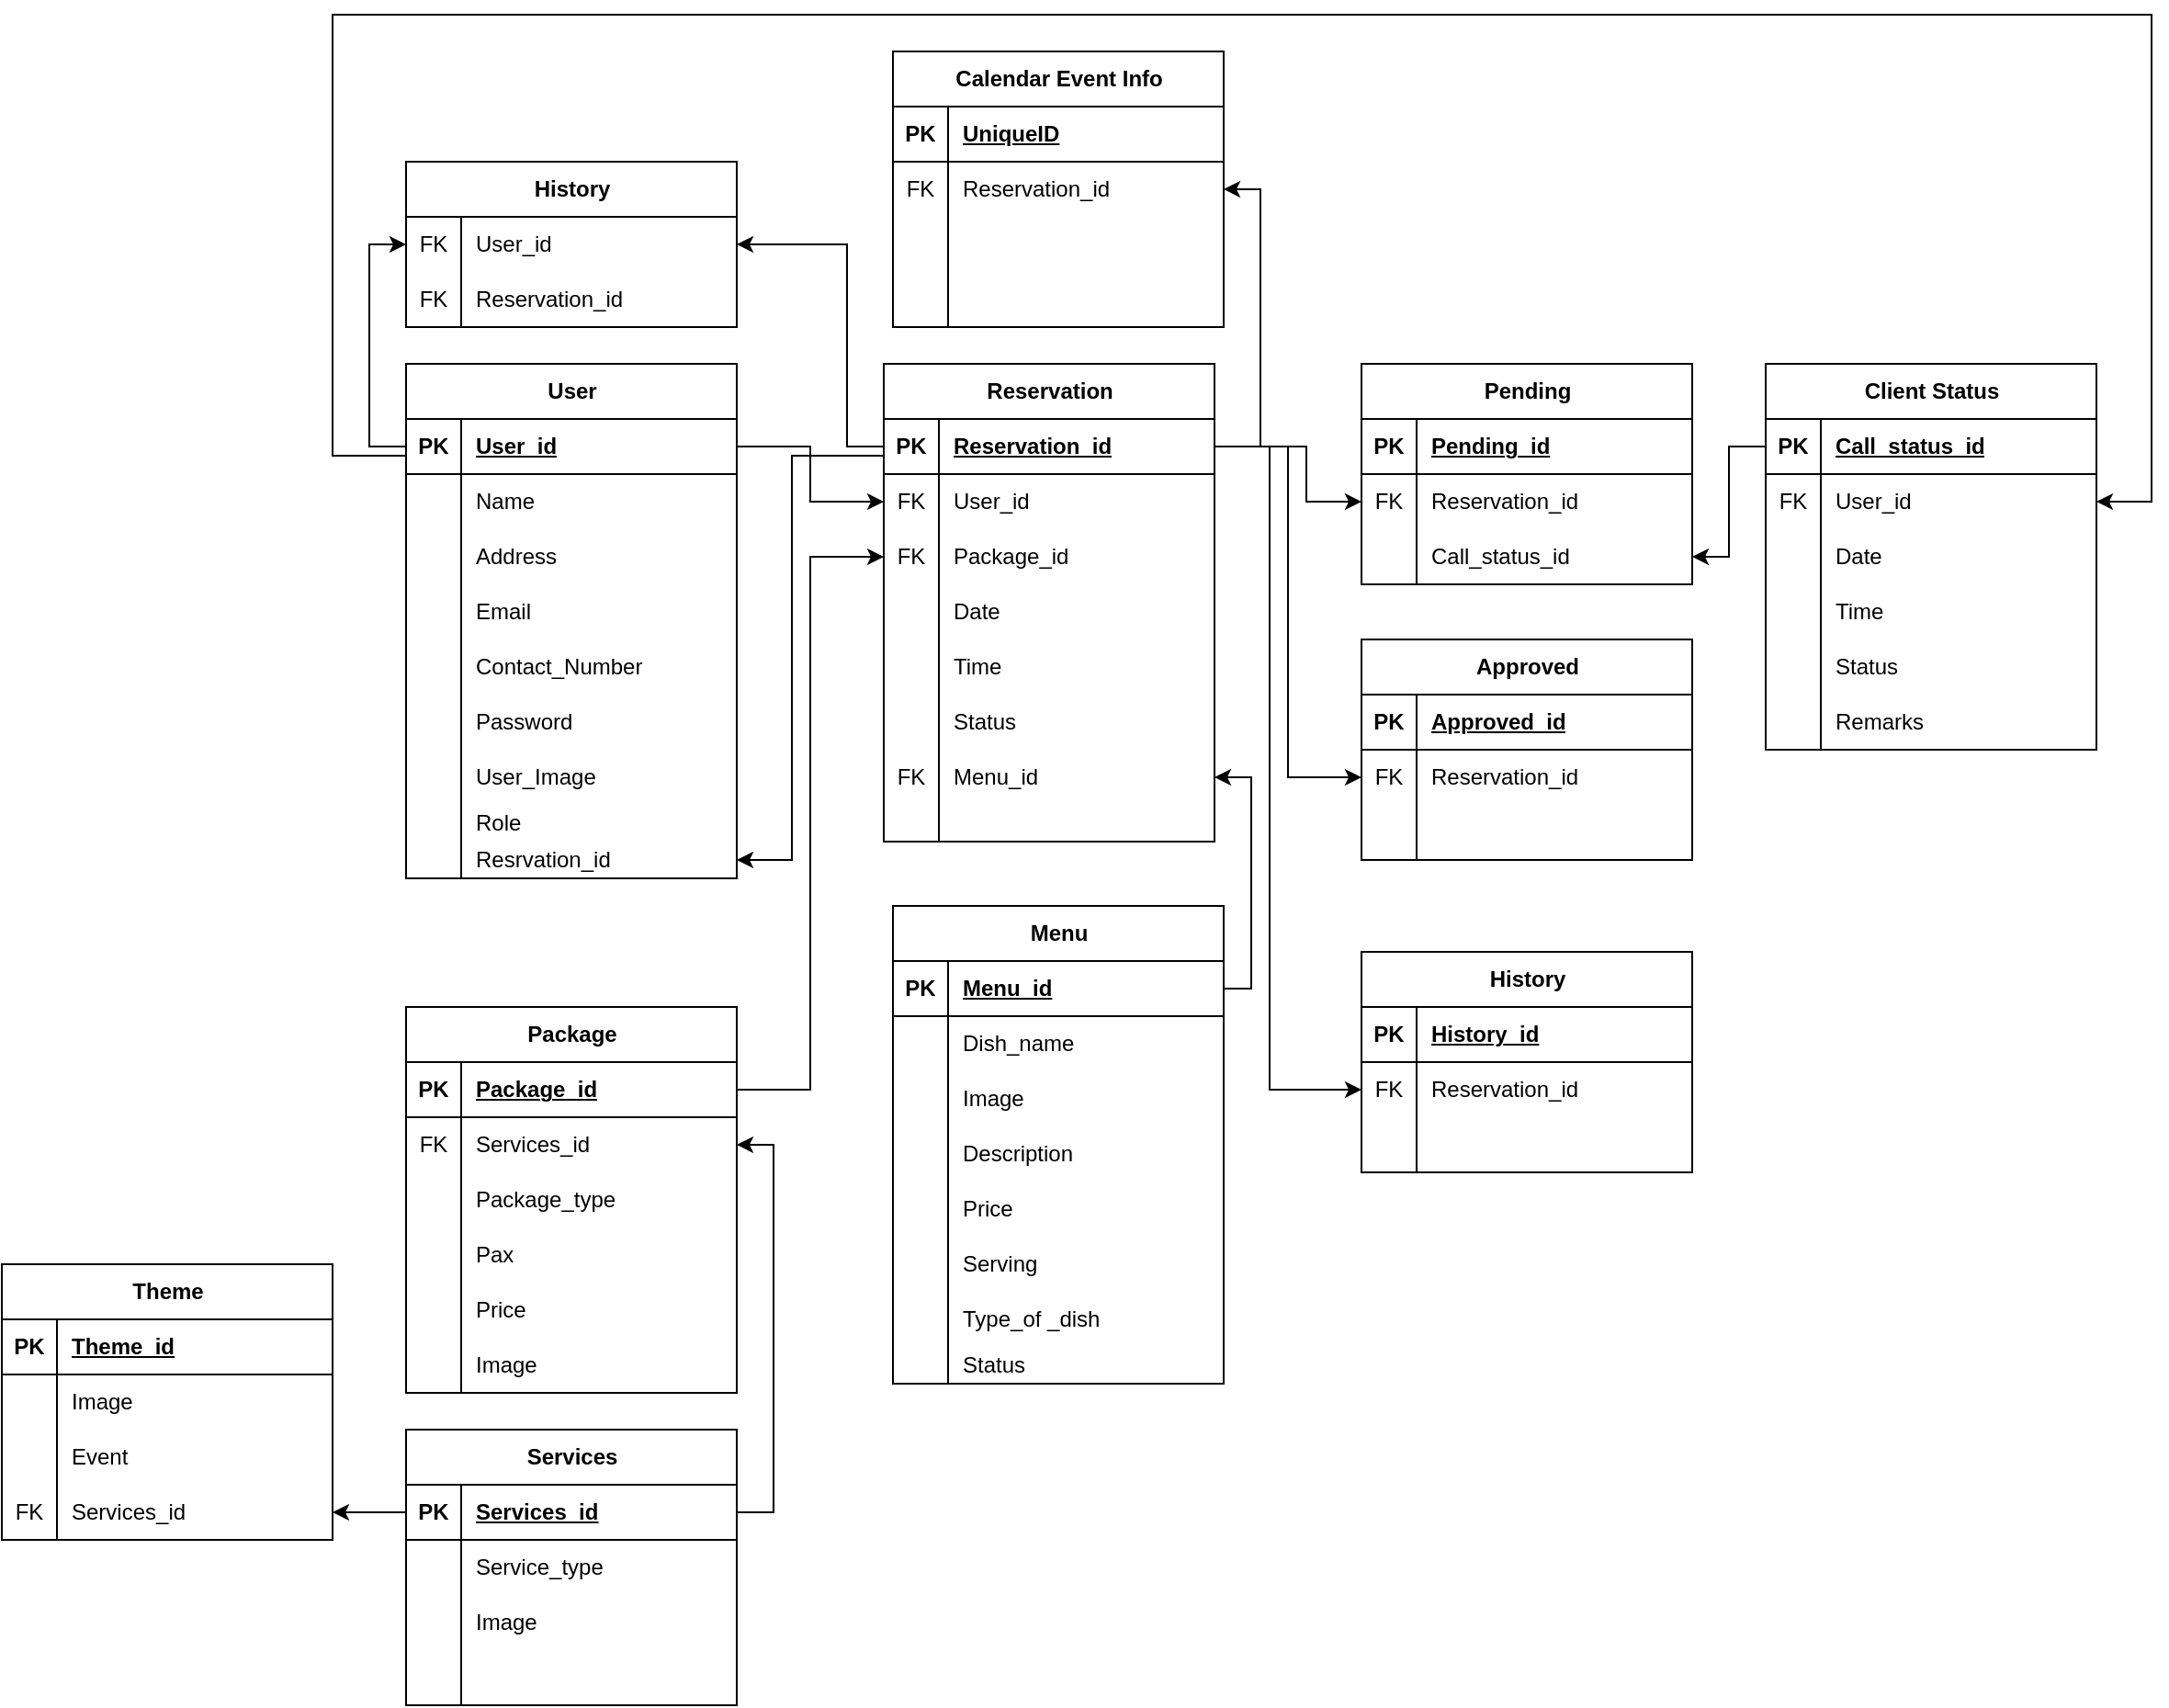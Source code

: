 <mxfile version="22.1.5" type="github">
  <diagram id="R2lEEEUBdFMjLlhIrx00" name="Page-1">
    <mxGraphModel dx="1689" dy="1623" grid="1" gridSize="10" guides="1" tooltips="1" connect="1" arrows="1" fold="1" page="1" pageScale="1" pageWidth="850" pageHeight="1100" math="0" shadow="0" extFonts="Permanent Marker^https://fonts.googleapis.com/css?family=Permanent+Marker">
      <root>
        <mxCell id="0" />
        <mxCell id="1" parent="0" />
        <mxCell id="sXbtI4jVv4hECOmDKtSn-1" value="User" style="shape=table;startSize=30;container=1;collapsible=1;childLayout=tableLayout;fixedRows=1;rowLines=0;fontStyle=1;align=center;resizeLast=1;html=1;" parent="1" vertex="1">
          <mxGeometry x="70" y="120" width="180" height="280" as="geometry" />
        </mxCell>
        <mxCell id="sXbtI4jVv4hECOmDKtSn-2" value="" style="shape=tableRow;horizontal=0;startSize=0;swimlaneHead=0;swimlaneBody=0;fillColor=none;collapsible=0;dropTarget=0;points=[[0,0.5],[1,0.5]];portConstraint=eastwest;top=0;left=0;right=0;bottom=1;" parent="sXbtI4jVv4hECOmDKtSn-1" vertex="1">
          <mxGeometry y="30" width="180" height="30" as="geometry" />
        </mxCell>
        <mxCell id="sXbtI4jVv4hECOmDKtSn-3" value="PK" style="shape=partialRectangle;connectable=0;fillColor=none;top=0;left=0;bottom=0;right=0;fontStyle=1;overflow=hidden;whiteSpace=wrap;html=1;" parent="sXbtI4jVv4hECOmDKtSn-2" vertex="1">
          <mxGeometry width="30" height="30" as="geometry">
            <mxRectangle width="30" height="30" as="alternateBounds" />
          </mxGeometry>
        </mxCell>
        <mxCell id="sXbtI4jVv4hECOmDKtSn-4" value="User_id" style="shape=partialRectangle;connectable=0;fillColor=none;top=0;left=0;bottom=0;right=0;align=left;spacingLeft=6;fontStyle=5;overflow=hidden;whiteSpace=wrap;html=1;" parent="sXbtI4jVv4hECOmDKtSn-2" vertex="1">
          <mxGeometry x="30" width="150" height="30" as="geometry">
            <mxRectangle width="150" height="30" as="alternateBounds" />
          </mxGeometry>
        </mxCell>
        <mxCell id="sXbtI4jVv4hECOmDKtSn-5" value="" style="shape=tableRow;horizontal=0;startSize=0;swimlaneHead=0;swimlaneBody=0;fillColor=none;collapsible=0;dropTarget=0;points=[[0,0.5],[1,0.5]];portConstraint=eastwest;top=0;left=0;right=0;bottom=0;" parent="sXbtI4jVv4hECOmDKtSn-1" vertex="1">
          <mxGeometry y="60" width="180" height="30" as="geometry" />
        </mxCell>
        <mxCell id="sXbtI4jVv4hECOmDKtSn-6" value="" style="shape=partialRectangle;connectable=0;fillColor=none;top=0;left=0;bottom=0;right=0;editable=1;overflow=hidden;whiteSpace=wrap;html=1;" parent="sXbtI4jVv4hECOmDKtSn-5" vertex="1">
          <mxGeometry width="30" height="30" as="geometry">
            <mxRectangle width="30" height="30" as="alternateBounds" />
          </mxGeometry>
        </mxCell>
        <mxCell id="sXbtI4jVv4hECOmDKtSn-7" value="Name" style="shape=partialRectangle;connectable=0;fillColor=none;top=0;left=0;bottom=0;right=0;align=left;spacingLeft=6;overflow=hidden;whiteSpace=wrap;html=1;" parent="sXbtI4jVv4hECOmDKtSn-5" vertex="1">
          <mxGeometry x="30" width="150" height="30" as="geometry">
            <mxRectangle width="150" height="30" as="alternateBounds" />
          </mxGeometry>
        </mxCell>
        <mxCell id="sXbtI4jVv4hECOmDKtSn-8" value="" style="shape=tableRow;horizontal=0;startSize=0;swimlaneHead=0;swimlaneBody=0;fillColor=none;collapsible=0;dropTarget=0;points=[[0,0.5],[1,0.5]];portConstraint=eastwest;top=0;left=0;right=0;bottom=0;" parent="sXbtI4jVv4hECOmDKtSn-1" vertex="1">
          <mxGeometry y="90" width="180" height="30" as="geometry" />
        </mxCell>
        <mxCell id="sXbtI4jVv4hECOmDKtSn-9" value="" style="shape=partialRectangle;connectable=0;fillColor=none;top=0;left=0;bottom=0;right=0;editable=1;overflow=hidden;whiteSpace=wrap;html=1;" parent="sXbtI4jVv4hECOmDKtSn-8" vertex="1">
          <mxGeometry width="30" height="30" as="geometry">
            <mxRectangle width="30" height="30" as="alternateBounds" />
          </mxGeometry>
        </mxCell>
        <mxCell id="sXbtI4jVv4hECOmDKtSn-10" value="Address" style="shape=partialRectangle;connectable=0;fillColor=none;top=0;left=0;bottom=0;right=0;align=left;spacingLeft=6;overflow=hidden;whiteSpace=wrap;html=1;" parent="sXbtI4jVv4hECOmDKtSn-8" vertex="1">
          <mxGeometry x="30" width="150" height="30" as="geometry">
            <mxRectangle width="150" height="30" as="alternateBounds" />
          </mxGeometry>
        </mxCell>
        <mxCell id="sXbtI4jVv4hECOmDKtSn-11" value="" style="shape=tableRow;horizontal=0;startSize=0;swimlaneHead=0;swimlaneBody=0;fillColor=none;collapsible=0;dropTarget=0;points=[[0,0.5],[1,0.5]];portConstraint=eastwest;top=0;left=0;right=0;bottom=0;" parent="sXbtI4jVv4hECOmDKtSn-1" vertex="1">
          <mxGeometry y="120" width="180" height="30" as="geometry" />
        </mxCell>
        <mxCell id="sXbtI4jVv4hECOmDKtSn-12" value="" style="shape=partialRectangle;connectable=0;fillColor=none;top=0;left=0;bottom=0;right=0;editable=1;overflow=hidden;whiteSpace=wrap;html=1;" parent="sXbtI4jVv4hECOmDKtSn-11" vertex="1">
          <mxGeometry width="30" height="30" as="geometry">
            <mxRectangle width="30" height="30" as="alternateBounds" />
          </mxGeometry>
        </mxCell>
        <mxCell id="sXbtI4jVv4hECOmDKtSn-13" value="Email" style="shape=partialRectangle;connectable=0;fillColor=none;top=0;left=0;bottom=0;right=0;align=left;spacingLeft=6;overflow=hidden;whiteSpace=wrap;html=1;" parent="sXbtI4jVv4hECOmDKtSn-11" vertex="1">
          <mxGeometry x="30" width="150" height="30" as="geometry">
            <mxRectangle width="150" height="30" as="alternateBounds" />
          </mxGeometry>
        </mxCell>
        <mxCell id="sXbtI4jVv4hECOmDKtSn-52" style="shape=tableRow;horizontal=0;startSize=0;swimlaneHead=0;swimlaneBody=0;fillColor=none;collapsible=0;dropTarget=0;points=[[0,0.5],[1,0.5]];portConstraint=eastwest;top=0;left=0;right=0;bottom=0;" parent="sXbtI4jVv4hECOmDKtSn-1" vertex="1">
          <mxGeometry y="150" width="180" height="30" as="geometry" />
        </mxCell>
        <mxCell id="sXbtI4jVv4hECOmDKtSn-53" style="shape=partialRectangle;connectable=0;fillColor=none;top=0;left=0;bottom=0;right=0;editable=1;overflow=hidden;whiteSpace=wrap;html=1;" parent="sXbtI4jVv4hECOmDKtSn-52" vertex="1">
          <mxGeometry width="30" height="30" as="geometry">
            <mxRectangle width="30" height="30" as="alternateBounds" />
          </mxGeometry>
        </mxCell>
        <mxCell id="sXbtI4jVv4hECOmDKtSn-54" value="Contact_Number" style="shape=partialRectangle;connectable=0;fillColor=none;top=0;left=0;bottom=0;right=0;align=left;spacingLeft=6;overflow=hidden;whiteSpace=wrap;html=1;" parent="sXbtI4jVv4hECOmDKtSn-52" vertex="1">
          <mxGeometry x="30" width="150" height="30" as="geometry">
            <mxRectangle width="150" height="30" as="alternateBounds" />
          </mxGeometry>
        </mxCell>
        <mxCell id="sXbtI4jVv4hECOmDKtSn-58" style="shape=tableRow;horizontal=0;startSize=0;swimlaneHead=0;swimlaneBody=0;fillColor=none;collapsible=0;dropTarget=0;points=[[0,0.5],[1,0.5]];portConstraint=eastwest;top=0;left=0;right=0;bottom=0;" parent="sXbtI4jVv4hECOmDKtSn-1" vertex="1">
          <mxGeometry y="180" width="180" height="30" as="geometry" />
        </mxCell>
        <mxCell id="sXbtI4jVv4hECOmDKtSn-59" style="shape=partialRectangle;connectable=0;fillColor=none;top=0;left=0;bottom=0;right=0;editable=1;overflow=hidden;whiteSpace=wrap;html=1;" parent="sXbtI4jVv4hECOmDKtSn-58" vertex="1">
          <mxGeometry width="30" height="30" as="geometry">
            <mxRectangle width="30" height="30" as="alternateBounds" />
          </mxGeometry>
        </mxCell>
        <mxCell id="sXbtI4jVv4hECOmDKtSn-60" value="Password" style="shape=partialRectangle;connectable=0;fillColor=none;top=0;left=0;bottom=0;right=0;align=left;spacingLeft=6;overflow=hidden;whiteSpace=wrap;html=1;" parent="sXbtI4jVv4hECOmDKtSn-58" vertex="1">
          <mxGeometry x="30" width="150" height="30" as="geometry">
            <mxRectangle width="150" height="30" as="alternateBounds" />
          </mxGeometry>
        </mxCell>
        <mxCell id="sXbtI4jVv4hECOmDKtSn-81" style="shape=tableRow;horizontal=0;startSize=0;swimlaneHead=0;swimlaneBody=0;fillColor=none;collapsible=0;dropTarget=0;points=[[0,0.5],[1,0.5]];portConstraint=eastwest;top=0;left=0;right=0;bottom=0;" parent="sXbtI4jVv4hECOmDKtSn-1" vertex="1">
          <mxGeometry y="210" width="180" height="30" as="geometry" />
        </mxCell>
        <mxCell id="sXbtI4jVv4hECOmDKtSn-82" style="shape=partialRectangle;connectable=0;fillColor=none;top=0;left=0;bottom=0;right=0;editable=1;overflow=hidden;whiteSpace=wrap;html=1;" parent="sXbtI4jVv4hECOmDKtSn-81" vertex="1">
          <mxGeometry width="30" height="30" as="geometry">
            <mxRectangle width="30" height="30" as="alternateBounds" />
          </mxGeometry>
        </mxCell>
        <mxCell id="sXbtI4jVv4hECOmDKtSn-83" value="User_Image" style="shape=partialRectangle;connectable=0;fillColor=none;top=0;left=0;bottom=0;right=0;align=left;spacingLeft=6;overflow=hidden;whiteSpace=wrap;html=1;" parent="sXbtI4jVv4hECOmDKtSn-81" vertex="1">
          <mxGeometry x="30" width="150" height="30" as="geometry">
            <mxRectangle width="150" height="30" as="alternateBounds" />
          </mxGeometry>
        </mxCell>
        <mxCell id="kcLCwEAzbyqtMp7KCjLd-4" style="shape=tableRow;horizontal=0;startSize=0;swimlaneHead=0;swimlaneBody=0;fillColor=none;collapsible=0;dropTarget=0;points=[[0,0.5],[1,0.5]];portConstraint=eastwest;top=0;left=0;right=0;bottom=0;" vertex="1" parent="sXbtI4jVv4hECOmDKtSn-1">
          <mxGeometry y="240" width="180" height="20" as="geometry" />
        </mxCell>
        <mxCell id="kcLCwEAzbyqtMp7KCjLd-5" style="shape=partialRectangle;connectable=0;fillColor=none;top=0;left=0;bottom=0;right=0;editable=1;overflow=hidden;whiteSpace=wrap;html=1;" vertex="1" parent="kcLCwEAzbyqtMp7KCjLd-4">
          <mxGeometry width="30" height="20" as="geometry">
            <mxRectangle width="30" height="20" as="alternateBounds" />
          </mxGeometry>
        </mxCell>
        <mxCell id="kcLCwEAzbyqtMp7KCjLd-6" value="Role" style="shape=partialRectangle;connectable=0;fillColor=none;top=0;left=0;bottom=0;right=0;align=left;spacingLeft=6;overflow=hidden;whiteSpace=wrap;html=1;" vertex="1" parent="kcLCwEAzbyqtMp7KCjLd-4">
          <mxGeometry x="30" width="150" height="20" as="geometry">
            <mxRectangle width="150" height="20" as="alternateBounds" />
          </mxGeometry>
        </mxCell>
        <mxCell id="kcLCwEAzbyqtMp7KCjLd-333" style="shape=tableRow;horizontal=0;startSize=0;swimlaneHead=0;swimlaneBody=0;fillColor=none;collapsible=0;dropTarget=0;points=[[0,0.5],[1,0.5]];portConstraint=eastwest;top=0;left=0;right=0;bottom=0;" vertex="1" parent="sXbtI4jVv4hECOmDKtSn-1">
          <mxGeometry y="260" width="180" height="20" as="geometry" />
        </mxCell>
        <mxCell id="kcLCwEAzbyqtMp7KCjLd-334" style="shape=partialRectangle;connectable=0;fillColor=none;top=0;left=0;bottom=0;right=0;editable=1;overflow=hidden;whiteSpace=wrap;html=1;" vertex="1" parent="kcLCwEAzbyqtMp7KCjLd-333">
          <mxGeometry width="30" height="20" as="geometry">
            <mxRectangle width="30" height="20" as="alternateBounds" />
          </mxGeometry>
        </mxCell>
        <mxCell id="kcLCwEAzbyqtMp7KCjLd-335" value="Resrvation_id" style="shape=partialRectangle;connectable=0;fillColor=none;top=0;left=0;bottom=0;right=0;align=left;spacingLeft=6;overflow=hidden;whiteSpace=wrap;html=1;" vertex="1" parent="kcLCwEAzbyqtMp7KCjLd-333">
          <mxGeometry x="30" width="150" height="20" as="geometry">
            <mxRectangle width="150" height="20" as="alternateBounds" />
          </mxGeometry>
        </mxCell>
        <mxCell id="sXbtI4jVv4hECOmDKtSn-61" value="Reservation" style="shape=table;startSize=30;container=1;collapsible=1;childLayout=tableLayout;fixedRows=1;rowLines=0;fontStyle=1;align=center;resizeLast=1;html=1;" parent="1" vertex="1">
          <mxGeometry x="330" y="120" width="180" height="260" as="geometry" />
        </mxCell>
        <mxCell id="sXbtI4jVv4hECOmDKtSn-62" value="" style="shape=tableRow;horizontal=0;startSize=0;swimlaneHead=0;swimlaneBody=0;fillColor=none;collapsible=0;dropTarget=0;points=[[0,0.5],[1,0.5]];portConstraint=eastwest;top=0;left=0;right=0;bottom=1;" parent="sXbtI4jVv4hECOmDKtSn-61" vertex="1">
          <mxGeometry y="30" width="180" height="30" as="geometry" />
        </mxCell>
        <mxCell id="sXbtI4jVv4hECOmDKtSn-63" value="PK" style="shape=partialRectangle;connectable=0;fillColor=none;top=0;left=0;bottom=0;right=0;fontStyle=1;overflow=hidden;whiteSpace=wrap;html=1;" parent="sXbtI4jVv4hECOmDKtSn-62" vertex="1">
          <mxGeometry width="30" height="30" as="geometry">
            <mxRectangle width="30" height="30" as="alternateBounds" />
          </mxGeometry>
        </mxCell>
        <mxCell id="sXbtI4jVv4hECOmDKtSn-64" value="Reservation_id" style="shape=partialRectangle;connectable=0;fillColor=none;top=0;left=0;bottom=0;right=0;align=left;spacingLeft=6;fontStyle=5;overflow=hidden;whiteSpace=wrap;html=1;" parent="sXbtI4jVv4hECOmDKtSn-62" vertex="1">
          <mxGeometry x="30" width="150" height="30" as="geometry">
            <mxRectangle width="150" height="30" as="alternateBounds" />
          </mxGeometry>
        </mxCell>
        <mxCell id="sXbtI4jVv4hECOmDKtSn-65" value="" style="shape=tableRow;horizontal=0;startSize=0;swimlaneHead=0;swimlaneBody=0;fillColor=none;collapsible=0;dropTarget=0;points=[[0,0.5],[1,0.5]];portConstraint=eastwest;top=0;left=0;right=0;bottom=0;" parent="sXbtI4jVv4hECOmDKtSn-61" vertex="1">
          <mxGeometry y="60" width="180" height="30" as="geometry" />
        </mxCell>
        <mxCell id="sXbtI4jVv4hECOmDKtSn-66" value="FK" style="shape=partialRectangle;connectable=0;fillColor=none;top=0;left=0;bottom=0;right=0;editable=1;overflow=hidden;whiteSpace=wrap;html=1;" parent="sXbtI4jVv4hECOmDKtSn-65" vertex="1">
          <mxGeometry width="30" height="30" as="geometry">
            <mxRectangle width="30" height="30" as="alternateBounds" />
          </mxGeometry>
        </mxCell>
        <mxCell id="sXbtI4jVv4hECOmDKtSn-67" value="User_id" style="shape=partialRectangle;connectable=0;fillColor=none;top=0;left=0;bottom=0;right=0;align=left;spacingLeft=6;overflow=hidden;whiteSpace=wrap;html=1;" parent="sXbtI4jVv4hECOmDKtSn-65" vertex="1">
          <mxGeometry x="30" width="150" height="30" as="geometry">
            <mxRectangle width="150" height="30" as="alternateBounds" />
          </mxGeometry>
        </mxCell>
        <mxCell id="sXbtI4jVv4hECOmDKtSn-68" value="" style="shape=tableRow;horizontal=0;startSize=0;swimlaneHead=0;swimlaneBody=0;fillColor=none;collapsible=0;dropTarget=0;points=[[0,0.5],[1,0.5]];portConstraint=eastwest;top=0;left=0;right=0;bottom=0;" parent="sXbtI4jVv4hECOmDKtSn-61" vertex="1">
          <mxGeometry y="90" width="180" height="30" as="geometry" />
        </mxCell>
        <mxCell id="sXbtI4jVv4hECOmDKtSn-69" value="FK" style="shape=partialRectangle;connectable=0;fillColor=none;top=0;left=0;bottom=0;right=0;editable=1;overflow=hidden;whiteSpace=wrap;html=1;" parent="sXbtI4jVv4hECOmDKtSn-68" vertex="1">
          <mxGeometry width="30" height="30" as="geometry">
            <mxRectangle width="30" height="30" as="alternateBounds" />
          </mxGeometry>
        </mxCell>
        <mxCell id="sXbtI4jVv4hECOmDKtSn-70" value="Package_id" style="shape=partialRectangle;connectable=0;fillColor=none;top=0;left=0;bottom=0;right=0;align=left;spacingLeft=6;overflow=hidden;whiteSpace=wrap;html=1;" parent="sXbtI4jVv4hECOmDKtSn-68" vertex="1">
          <mxGeometry x="30" width="150" height="30" as="geometry">
            <mxRectangle width="150" height="30" as="alternateBounds" />
          </mxGeometry>
        </mxCell>
        <mxCell id="sXbtI4jVv4hECOmDKtSn-71" value="" style="shape=tableRow;horizontal=0;startSize=0;swimlaneHead=0;swimlaneBody=0;fillColor=none;collapsible=0;dropTarget=0;points=[[0,0.5],[1,0.5]];portConstraint=eastwest;top=0;left=0;right=0;bottom=0;" parent="sXbtI4jVv4hECOmDKtSn-61" vertex="1">
          <mxGeometry y="120" width="180" height="30" as="geometry" />
        </mxCell>
        <mxCell id="sXbtI4jVv4hECOmDKtSn-72" value="" style="shape=partialRectangle;connectable=0;fillColor=none;top=0;left=0;bottom=0;right=0;editable=1;overflow=hidden;whiteSpace=wrap;html=1;" parent="sXbtI4jVv4hECOmDKtSn-71" vertex="1">
          <mxGeometry width="30" height="30" as="geometry">
            <mxRectangle width="30" height="30" as="alternateBounds" />
          </mxGeometry>
        </mxCell>
        <mxCell id="sXbtI4jVv4hECOmDKtSn-73" value="Date" style="shape=partialRectangle;connectable=0;fillColor=none;top=0;left=0;bottom=0;right=0;align=left;spacingLeft=6;overflow=hidden;whiteSpace=wrap;html=1;" parent="sXbtI4jVv4hECOmDKtSn-71" vertex="1">
          <mxGeometry x="30" width="150" height="30" as="geometry">
            <mxRectangle width="150" height="30" as="alternateBounds" />
          </mxGeometry>
        </mxCell>
        <mxCell id="sXbtI4jVv4hECOmDKtSn-74" style="shape=tableRow;horizontal=0;startSize=0;swimlaneHead=0;swimlaneBody=0;fillColor=none;collapsible=0;dropTarget=0;points=[[0,0.5],[1,0.5]];portConstraint=eastwest;top=0;left=0;right=0;bottom=0;" parent="sXbtI4jVv4hECOmDKtSn-61" vertex="1">
          <mxGeometry y="150" width="180" height="30" as="geometry" />
        </mxCell>
        <mxCell id="sXbtI4jVv4hECOmDKtSn-75" style="shape=partialRectangle;connectable=0;fillColor=none;top=0;left=0;bottom=0;right=0;editable=1;overflow=hidden;whiteSpace=wrap;html=1;" parent="sXbtI4jVv4hECOmDKtSn-74" vertex="1">
          <mxGeometry width="30" height="30" as="geometry">
            <mxRectangle width="30" height="30" as="alternateBounds" />
          </mxGeometry>
        </mxCell>
        <mxCell id="sXbtI4jVv4hECOmDKtSn-76" value="Time" style="shape=partialRectangle;connectable=0;fillColor=none;top=0;left=0;bottom=0;right=0;align=left;spacingLeft=6;overflow=hidden;whiteSpace=wrap;html=1;" parent="sXbtI4jVv4hECOmDKtSn-74" vertex="1">
          <mxGeometry x="30" width="150" height="30" as="geometry">
            <mxRectangle width="150" height="30" as="alternateBounds" />
          </mxGeometry>
        </mxCell>
        <mxCell id="sXbtI4jVv4hECOmDKtSn-77" style="shape=tableRow;horizontal=0;startSize=0;swimlaneHead=0;swimlaneBody=0;fillColor=none;collapsible=0;dropTarget=0;points=[[0,0.5],[1,0.5]];portConstraint=eastwest;top=0;left=0;right=0;bottom=0;" parent="sXbtI4jVv4hECOmDKtSn-61" vertex="1">
          <mxGeometry y="180" width="180" height="30" as="geometry" />
        </mxCell>
        <mxCell id="sXbtI4jVv4hECOmDKtSn-78" style="shape=partialRectangle;connectable=0;fillColor=none;top=0;left=0;bottom=0;right=0;editable=1;overflow=hidden;whiteSpace=wrap;html=1;" parent="sXbtI4jVv4hECOmDKtSn-77" vertex="1">
          <mxGeometry width="30" height="30" as="geometry">
            <mxRectangle width="30" height="30" as="alternateBounds" />
          </mxGeometry>
        </mxCell>
        <mxCell id="sXbtI4jVv4hECOmDKtSn-79" value="Status" style="shape=partialRectangle;connectable=0;fillColor=none;top=0;left=0;bottom=0;right=0;align=left;spacingLeft=6;overflow=hidden;whiteSpace=wrap;html=1;" parent="sXbtI4jVv4hECOmDKtSn-77" vertex="1">
          <mxGeometry x="30" width="150" height="30" as="geometry">
            <mxRectangle width="150" height="30" as="alternateBounds" />
          </mxGeometry>
        </mxCell>
        <mxCell id="sXbtI4jVv4hECOmDKtSn-84" style="shape=tableRow;horizontal=0;startSize=0;swimlaneHead=0;swimlaneBody=0;fillColor=none;collapsible=0;dropTarget=0;points=[[0,0.5],[1,0.5]];portConstraint=eastwest;top=0;left=0;right=0;bottom=0;" parent="sXbtI4jVv4hECOmDKtSn-61" vertex="1">
          <mxGeometry y="210" width="180" height="30" as="geometry" />
        </mxCell>
        <mxCell id="sXbtI4jVv4hECOmDKtSn-85" value="FK" style="shape=partialRectangle;connectable=0;fillColor=none;top=0;left=0;bottom=0;right=0;editable=1;overflow=hidden;whiteSpace=wrap;html=1;" parent="sXbtI4jVv4hECOmDKtSn-84" vertex="1">
          <mxGeometry width="30" height="30" as="geometry">
            <mxRectangle width="30" height="30" as="alternateBounds" />
          </mxGeometry>
        </mxCell>
        <mxCell id="sXbtI4jVv4hECOmDKtSn-86" value="Menu_id" style="shape=partialRectangle;connectable=0;fillColor=none;top=0;left=0;bottom=0;right=0;align=left;spacingLeft=6;overflow=hidden;whiteSpace=wrap;html=1;" parent="sXbtI4jVv4hECOmDKtSn-84" vertex="1">
          <mxGeometry x="30" width="150" height="30" as="geometry">
            <mxRectangle width="150" height="30" as="alternateBounds" />
          </mxGeometry>
        </mxCell>
        <mxCell id="kcLCwEAzbyqtMp7KCjLd-79" style="shape=tableRow;horizontal=0;startSize=0;swimlaneHead=0;swimlaneBody=0;fillColor=none;collapsible=0;dropTarget=0;points=[[0,0.5],[1,0.5]];portConstraint=eastwest;top=0;left=0;right=0;bottom=0;" vertex="1" parent="sXbtI4jVv4hECOmDKtSn-61">
          <mxGeometry y="240" width="180" height="20" as="geometry" />
        </mxCell>
        <mxCell id="kcLCwEAzbyqtMp7KCjLd-80" style="shape=partialRectangle;connectable=0;fillColor=none;top=0;left=0;bottom=0;right=0;editable=1;overflow=hidden;whiteSpace=wrap;html=1;" vertex="1" parent="kcLCwEAzbyqtMp7KCjLd-79">
          <mxGeometry width="30" height="20" as="geometry">
            <mxRectangle width="30" height="20" as="alternateBounds" />
          </mxGeometry>
        </mxCell>
        <mxCell id="kcLCwEAzbyqtMp7KCjLd-81" value="" style="shape=partialRectangle;connectable=0;fillColor=none;top=0;left=0;bottom=0;right=0;align=left;spacingLeft=6;overflow=hidden;whiteSpace=wrap;html=1;" vertex="1" parent="kcLCwEAzbyqtMp7KCjLd-79">
          <mxGeometry x="30" width="150" height="20" as="geometry">
            <mxRectangle width="150" height="20" as="alternateBounds" />
          </mxGeometry>
        </mxCell>
        <mxCell id="sXbtI4jVv4hECOmDKtSn-87" style="edgeStyle=orthogonalEdgeStyle;rounded=0;orthogonalLoop=1;jettySize=auto;html=1;exitX=1;exitY=0.5;exitDx=0;exitDy=0;entryX=0;entryY=0.5;entryDx=0;entryDy=0;" parent="1" source="sXbtI4jVv4hECOmDKtSn-2" target="sXbtI4jVv4hECOmDKtSn-65" edge="1">
          <mxGeometry relative="1" as="geometry" />
        </mxCell>
        <mxCell id="sXbtI4jVv4hECOmDKtSn-140" value="History" style="shape=table;startSize=30;container=1;collapsible=1;childLayout=tableLayout;fixedRows=1;rowLines=0;fontStyle=1;align=center;resizeLast=1;html=1;" parent="1" vertex="1">
          <mxGeometry x="70" y="10" width="180" height="90" as="geometry" />
        </mxCell>
        <mxCell id="sXbtI4jVv4hECOmDKtSn-144" value="" style="shape=tableRow;horizontal=0;startSize=0;swimlaneHead=0;swimlaneBody=0;fillColor=none;collapsible=0;dropTarget=0;points=[[0,0.5],[1,0.5]];portConstraint=eastwest;top=0;left=0;right=0;bottom=0;" parent="sXbtI4jVv4hECOmDKtSn-140" vertex="1">
          <mxGeometry y="30" width="180" height="30" as="geometry" />
        </mxCell>
        <mxCell id="sXbtI4jVv4hECOmDKtSn-145" value="FK" style="shape=partialRectangle;connectable=0;fillColor=none;top=0;left=0;bottom=0;right=0;editable=1;overflow=hidden;whiteSpace=wrap;html=1;" parent="sXbtI4jVv4hECOmDKtSn-144" vertex="1">
          <mxGeometry width="30" height="30" as="geometry">
            <mxRectangle width="30" height="30" as="alternateBounds" />
          </mxGeometry>
        </mxCell>
        <mxCell id="sXbtI4jVv4hECOmDKtSn-146" value="User_id" style="shape=partialRectangle;connectable=0;fillColor=none;top=0;left=0;bottom=0;right=0;align=left;spacingLeft=6;overflow=hidden;whiteSpace=wrap;html=1;" parent="sXbtI4jVv4hECOmDKtSn-144" vertex="1">
          <mxGeometry x="30" width="150" height="30" as="geometry">
            <mxRectangle width="150" height="30" as="alternateBounds" />
          </mxGeometry>
        </mxCell>
        <mxCell id="sXbtI4jVv4hECOmDKtSn-147" value="" style="shape=tableRow;horizontal=0;startSize=0;swimlaneHead=0;swimlaneBody=0;fillColor=none;collapsible=0;dropTarget=0;points=[[0,0.5],[1,0.5]];portConstraint=eastwest;top=0;left=0;right=0;bottom=0;" parent="sXbtI4jVv4hECOmDKtSn-140" vertex="1">
          <mxGeometry y="60" width="180" height="30" as="geometry" />
        </mxCell>
        <mxCell id="sXbtI4jVv4hECOmDKtSn-148" value="FK" style="shape=partialRectangle;connectable=0;fillColor=none;top=0;left=0;bottom=0;right=0;editable=1;overflow=hidden;whiteSpace=wrap;html=1;" parent="sXbtI4jVv4hECOmDKtSn-147" vertex="1">
          <mxGeometry width="30" height="30" as="geometry">
            <mxRectangle width="30" height="30" as="alternateBounds" />
          </mxGeometry>
        </mxCell>
        <mxCell id="sXbtI4jVv4hECOmDKtSn-149" value="Reservation_id" style="shape=partialRectangle;connectable=0;fillColor=none;top=0;left=0;bottom=0;right=0;align=left;spacingLeft=6;overflow=hidden;whiteSpace=wrap;html=1;" parent="sXbtI4jVv4hECOmDKtSn-147" vertex="1">
          <mxGeometry x="30" width="150" height="30" as="geometry">
            <mxRectangle width="150" height="30" as="alternateBounds" />
          </mxGeometry>
        </mxCell>
        <mxCell id="sXbtI4jVv4hECOmDKtSn-237" style="edgeStyle=orthogonalEdgeStyle;rounded=0;orthogonalLoop=1;jettySize=auto;html=1;exitX=0;exitY=0.5;exitDx=0;exitDy=0;entryX=0;entryY=0.5;entryDx=0;entryDy=0;" parent="1" source="sXbtI4jVv4hECOmDKtSn-2" target="sXbtI4jVv4hECOmDKtSn-144" edge="1">
          <mxGeometry relative="1" as="geometry" />
        </mxCell>
        <mxCell id="sXbtI4jVv4hECOmDKtSn-238" style="edgeStyle=orthogonalEdgeStyle;rounded=0;orthogonalLoop=1;jettySize=auto;html=1;exitX=0;exitY=0.5;exitDx=0;exitDy=0;entryX=1;entryY=0.5;entryDx=0;entryDy=0;" parent="1" source="sXbtI4jVv4hECOmDKtSn-62" target="sXbtI4jVv4hECOmDKtSn-144" edge="1">
          <mxGeometry relative="1" as="geometry">
            <Array as="points">
              <mxPoint x="310" y="165" />
              <mxPoint x="310" y="55" />
            </Array>
          </mxGeometry>
        </mxCell>
        <mxCell id="sXbtI4jVv4hECOmDKtSn-419" value="Menu" style="shape=table;startSize=30;container=1;collapsible=1;childLayout=tableLayout;fixedRows=1;rowLines=0;fontStyle=1;align=center;resizeLast=1;html=1;" parent="1" vertex="1">
          <mxGeometry x="335" y="415" width="180" height="260" as="geometry" />
        </mxCell>
        <mxCell id="sXbtI4jVv4hECOmDKtSn-420" value="" style="shape=tableRow;horizontal=0;startSize=0;swimlaneHead=0;swimlaneBody=0;fillColor=none;collapsible=0;dropTarget=0;points=[[0,0.5],[1,0.5]];portConstraint=eastwest;top=0;left=0;right=0;bottom=1;" parent="sXbtI4jVv4hECOmDKtSn-419" vertex="1">
          <mxGeometry y="30" width="180" height="30" as="geometry" />
        </mxCell>
        <mxCell id="sXbtI4jVv4hECOmDKtSn-421" value="PK" style="shape=partialRectangle;connectable=0;fillColor=none;top=0;left=0;bottom=0;right=0;fontStyle=1;overflow=hidden;whiteSpace=wrap;html=1;" parent="sXbtI4jVv4hECOmDKtSn-420" vertex="1">
          <mxGeometry width="30" height="30" as="geometry">
            <mxRectangle width="30" height="30" as="alternateBounds" />
          </mxGeometry>
        </mxCell>
        <mxCell id="sXbtI4jVv4hECOmDKtSn-422" value="Menu_id" style="shape=partialRectangle;connectable=0;fillColor=none;top=0;left=0;bottom=0;right=0;align=left;spacingLeft=6;fontStyle=5;overflow=hidden;whiteSpace=wrap;html=1;" parent="sXbtI4jVv4hECOmDKtSn-420" vertex="1">
          <mxGeometry x="30" width="150" height="30" as="geometry">
            <mxRectangle width="150" height="30" as="alternateBounds" />
          </mxGeometry>
        </mxCell>
        <mxCell id="sXbtI4jVv4hECOmDKtSn-423" value="" style="shape=tableRow;horizontal=0;startSize=0;swimlaneHead=0;swimlaneBody=0;fillColor=none;collapsible=0;dropTarget=0;points=[[0,0.5],[1,0.5]];portConstraint=eastwest;top=0;left=0;right=0;bottom=0;" parent="sXbtI4jVv4hECOmDKtSn-419" vertex="1">
          <mxGeometry y="60" width="180" height="30" as="geometry" />
        </mxCell>
        <mxCell id="sXbtI4jVv4hECOmDKtSn-424" value="" style="shape=partialRectangle;connectable=0;fillColor=none;top=0;left=0;bottom=0;right=0;editable=1;overflow=hidden;whiteSpace=wrap;html=1;" parent="sXbtI4jVv4hECOmDKtSn-423" vertex="1">
          <mxGeometry width="30" height="30" as="geometry">
            <mxRectangle width="30" height="30" as="alternateBounds" />
          </mxGeometry>
        </mxCell>
        <mxCell id="sXbtI4jVv4hECOmDKtSn-425" value="Dish_name" style="shape=partialRectangle;connectable=0;fillColor=none;top=0;left=0;bottom=0;right=0;align=left;spacingLeft=6;overflow=hidden;whiteSpace=wrap;html=1;" parent="sXbtI4jVv4hECOmDKtSn-423" vertex="1">
          <mxGeometry x="30" width="150" height="30" as="geometry">
            <mxRectangle width="150" height="30" as="alternateBounds" />
          </mxGeometry>
        </mxCell>
        <mxCell id="sXbtI4jVv4hECOmDKtSn-442" value="" style="shape=tableRow;horizontal=0;startSize=0;swimlaneHead=0;swimlaneBody=0;fillColor=none;collapsible=0;dropTarget=0;points=[[0,0.5],[1,0.5]];portConstraint=eastwest;top=0;left=0;right=0;bottom=0;" parent="sXbtI4jVv4hECOmDKtSn-419" vertex="1">
          <mxGeometry y="90" width="180" height="30" as="geometry" />
        </mxCell>
        <mxCell id="sXbtI4jVv4hECOmDKtSn-443" value="" style="shape=partialRectangle;connectable=0;fillColor=none;top=0;left=0;bottom=0;right=0;editable=1;overflow=hidden;whiteSpace=wrap;html=1;" parent="sXbtI4jVv4hECOmDKtSn-442" vertex="1">
          <mxGeometry width="30" height="30" as="geometry">
            <mxRectangle width="30" height="30" as="alternateBounds" />
          </mxGeometry>
        </mxCell>
        <mxCell id="sXbtI4jVv4hECOmDKtSn-444" value="Image" style="shape=partialRectangle;connectable=0;fillColor=none;top=0;left=0;bottom=0;right=0;align=left;spacingLeft=6;overflow=hidden;whiteSpace=wrap;html=1;" parent="sXbtI4jVv4hECOmDKtSn-442" vertex="1">
          <mxGeometry x="30" width="150" height="30" as="geometry">
            <mxRectangle width="150" height="30" as="alternateBounds" />
          </mxGeometry>
        </mxCell>
        <mxCell id="sXbtI4jVv4hECOmDKtSn-509" value="" style="shape=tableRow;horizontal=0;startSize=0;swimlaneHead=0;swimlaneBody=0;fillColor=none;collapsible=0;dropTarget=0;points=[[0,0.5],[1,0.5]];portConstraint=eastwest;top=0;left=0;right=0;bottom=0;" parent="sXbtI4jVv4hECOmDKtSn-419" vertex="1">
          <mxGeometry y="120" width="180" height="30" as="geometry" />
        </mxCell>
        <mxCell id="sXbtI4jVv4hECOmDKtSn-510" value="" style="shape=partialRectangle;connectable=0;fillColor=none;top=0;left=0;bottom=0;right=0;editable=1;overflow=hidden;whiteSpace=wrap;html=1;" parent="sXbtI4jVv4hECOmDKtSn-509" vertex="1">
          <mxGeometry width="30" height="30" as="geometry">
            <mxRectangle width="30" height="30" as="alternateBounds" />
          </mxGeometry>
        </mxCell>
        <mxCell id="sXbtI4jVv4hECOmDKtSn-511" value="Description" style="shape=partialRectangle;connectable=0;fillColor=none;top=0;left=0;bottom=0;right=0;align=left;spacingLeft=6;overflow=hidden;whiteSpace=wrap;html=1;" parent="sXbtI4jVv4hECOmDKtSn-509" vertex="1">
          <mxGeometry x="30" width="150" height="30" as="geometry">
            <mxRectangle width="150" height="30" as="alternateBounds" />
          </mxGeometry>
        </mxCell>
        <mxCell id="sXbtI4jVv4hECOmDKtSn-503" value="" style="shape=tableRow;horizontal=0;startSize=0;swimlaneHead=0;swimlaneBody=0;fillColor=none;collapsible=0;dropTarget=0;points=[[0,0.5],[1,0.5]];portConstraint=eastwest;top=0;left=0;right=0;bottom=0;" parent="sXbtI4jVv4hECOmDKtSn-419" vertex="1">
          <mxGeometry y="150" width="180" height="30" as="geometry" />
        </mxCell>
        <mxCell id="sXbtI4jVv4hECOmDKtSn-504" value="" style="shape=partialRectangle;connectable=0;fillColor=none;top=0;left=0;bottom=0;right=0;editable=1;overflow=hidden;whiteSpace=wrap;html=1;" parent="sXbtI4jVv4hECOmDKtSn-503" vertex="1">
          <mxGeometry width="30" height="30" as="geometry">
            <mxRectangle width="30" height="30" as="alternateBounds" />
          </mxGeometry>
        </mxCell>
        <mxCell id="sXbtI4jVv4hECOmDKtSn-505" value="Price" style="shape=partialRectangle;connectable=0;fillColor=none;top=0;left=0;bottom=0;right=0;align=left;spacingLeft=6;overflow=hidden;whiteSpace=wrap;html=1;" parent="sXbtI4jVv4hECOmDKtSn-503" vertex="1">
          <mxGeometry x="30" width="150" height="30" as="geometry">
            <mxRectangle width="150" height="30" as="alternateBounds" />
          </mxGeometry>
        </mxCell>
        <mxCell id="sXbtI4jVv4hECOmDKtSn-506" value="" style="shape=tableRow;horizontal=0;startSize=0;swimlaneHead=0;swimlaneBody=0;fillColor=none;collapsible=0;dropTarget=0;points=[[0,0.5],[1,0.5]];portConstraint=eastwest;top=0;left=0;right=0;bottom=0;" parent="sXbtI4jVv4hECOmDKtSn-419" vertex="1">
          <mxGeometry y="180" width="180" height="30" as="geometry" />
        </mxCell>
        <mxCell id="sXbtI4jVv4hECOmDKtSn-507" value="" style="shape=partialRectangle;connectable=0;fillColor=none;top=0;left=0;bottom=0;right=0;editable=1;overflow=hidden;whiteSpace=wrap;html=1;" parent="sXbtI4jVv4hECOmDKtSn-506" vertex="1">
          <mxGeometry width="30" height="30" as="geometry">
            <mxRectangle width="30" height="30" as="alternateBounds" />
          </mxGeometry>
        </mxCell>
        <mxCell id="sXbtI4jVv4hECOmDKtSn-508" value="Serving" style="shape=partialRectangle;connectable=0;fillColor=none;top=0;left=0;bottom=0;right=0;align=left;spacingLeft=6;overflow=hidden;whiteSpace=wrap;html=1;" parent="sXbtI4jVv4hECOmDKtSn-506" vertex="1">
          <mxGeometry x="30" width="150" height="30" as="geometry">
            <mxRectangle width="150" height="30" as="alternateBounds" />
          </mxGeometry>
        </mxCell>
        <mxCell id="sXbtI4jVv4hECOmDKtSn-512" value="" style="shape=tableRow;horizontal=0;startSize=0;swimlaneHead=0;swimlaneBody=0;fillColor=none;collapsible=0;dropTarget=0;points=[[0,0.5],[1,0.5]];portConstraint=eastwest;top=0;left=0;right=0;bottom=0;" parent="sXbtI4jVv4hECOmDKtSn-419" vertex="1">
          <mxGeometry y="210" width="180" height="30" as="geometry" />
        </mxCell>
        <mxCell id="sXbtI4jVv4hECOmDKtSn-513" value="" style="shape=partialRectangle;connectable=0;fillColor=none;top=0;left=0;bottom=0;right=0;editable=1;overflow=hidden;whiteSpace=wrap;html=1;" parent="sXbtI4jVv4hECOmDKtSn-512" vertex="1">
          <mxGeometry width="30" height="30" as="geometry">
            <mxRectangle width="30" height="30" as="alternateBounds" />
          </mxGeometry>
        </mxCell>
        <mxCell id="sXbtI4jVv4hECOmDKtSn-514" value="Type_of _dish" style="shape=partialRectangle;connectable=0;fillColor=none;top=0;left=0;bottom=0;right=0;align=left;spacingLeft=6;overflow=hidden;whiteSpace=wrap;html=1;" parent="sXbtI4jVv4hECOmDKtSn-512" vertex="1">
          <mxGeometry x="30" width="150" height="30" as="geometry">
            <mxRectangle width="150" height="30" as="alternateBounds" />
          </mxGeometry>
        </mxCell>
        <mxCell id="sXbtI4jVv4hECOmDKtSn-515" value="" style="shape=tableRow;horizontal=0;startSize=0;swimlaneHead=0;swimlaneBody=0;fillColor=none;collapsible=0;dropTarget=0;points=[[0,0.5],[1,0.5]];portConstraint=eastwest;top=0;left=0;right=0;bottom=0;" parent="sXbtI4jVv4hECOmDKtSn-419" vertex="1">
          <mxGeometry y="240" width="180" height="20" as="geometry" />
        </mxCell>
        <mxCell id="sXbtI4jVv4hECOmDKtSn-516" value="" style="shape=partialRectangle;connectable=0;fillColor=none;top=0;left=0;bottom=0;right=0;editable=1;overflow=hidden;whiteSpace=wrap;html=1;" parent="sXbtI4jVv4hECOmDKtSn-515" vertex="1">
          <mxGeometry width="30" height="20" as="geometry">
            <mxRectangle width="30" height="20" as="alternateBounds" />
          </mxGeometry>
        </mxCell>
        <mxCell id="sXbtI4jVv4hECOmDKtSn-517" value="Status" style="shape=partialRectangle;connectable=0;fillColor=none;top=0;left=0;bottom=0;right=0;align=left;spacingLeft=6;overflow=hidden;whiteSpace=wrap;html=1;" parent="sXbtI4jVv4hECOmDKtSn-515" vertex="1">
          <mxGeometry x="30" width="150" height="20" as="geometry">
            <mxRectangle width="150" height="20" as="alternateBounds" />
          </mxGeometry>
        </mxCell>
        <mxCell id="kcLCwEAzbyqtMp7KCjLd-3" style="edgeStyle=orthogonalEdgeStyle;rounded=0;orthogonalLoop=1;jettySize=auto;html=1;exitX=1;exitY=0.5;exitDx=0;exitDy=0;entryX=1;entryY=0.5;entryDx=0;entryDy=0;" edge="1" parent="1" source="sXbtI4jVv4hECOmDKtSn-420" target="sXbtI4jVv4hECOmDKtSn-84">
          <mxGeometry relative="1" as="geometry">
            <Array as="points">
              <mxPoint x="530" y="460" />
              <mxPoint x="530" y="345" />
            </Array>
          </mxGeometry>
        </mxCell>
        <mxCell id="kcLCwEAzbyqtMp7KCjLd-88" value="Client Status" style="shape=table;startSize=30;container=1;collapsible=1;childLayout=tableLayout;fixedRows=1;rowLines=0;fontStyle=1;align=center;resizeLast=1;html=1;" vertex="1" parent="1">
          <mxGeometry x="810" y="120" width="180" height="210" as="geometry" />
        </mxCell>
        <mxCell id="kcLCwEAzbyqtMp7KCjLd-89" value="" style="shape=tableRow;horizontal=0;startSize=0;swimlaneHead=0;swimlaneBody=0;fillColor=none;collapsible=0;dropTarget=0;points=[[0,0.5],[1,0.5]];portConstraint=eastwest;top=0;left=0;right=0;bottom=1;" vertex="1" parent="kcLCwEAzbyqtMp7KCjLd-88">
          <mxGeometry y="30" width="180" height="30" as="geometry" />
        </mxCell>
        <mxCell id="kcLCwEAzbyqtMp7KCjLd-90" value="PK" style="shape=partialRectangle;connectable=0;fillColor=none;top=0;left=0;bottom=0;right=0;fontStyle=1;overflow=hidden;whiteSpace=wrap;html=1;" vertex="1" parent="kcLCwEAzbyqtMp7KCjLd-89">
          <mxGeometry width="30" height="30" as="geometry">
            <mxRectangle width="30" height="30" as="alternateBounds" />
          </mxGeometry>
        </mxCell>
        <mxCell id="kcLCwEAzbyqtMp7KCjLd-91" value="Call_status_id" style="shape=partialRectangle;connectable=0;fillColor=none;top=0;left=0;bottom=0;right=0;align=left;spacingLeft=6;fontStyle=5;overflow=hidden;whiteSpace=wrap;html=1;" vertex="1" parent="kcLCwEAzbyqtMp7KCjLd-89">
          <mxGeometry x="30" width="150" height="30" as="geometry">
            <mxRectangle width="150" height="30" as="alternateBounds" />
          </mxGeometry>
        </mxCell>
        <mxCell id="kcLCwEAzbyqtMp7KCjLd-92" value="" style="shape=tableRow;horizontal=0;startSize=0;swimlaneHead=0;swimlaneBody=0;fillColor=none;collapsible=0;dropTarget=0;points=[[0,0.5],[1,0.5]];portConstraint=eastwest;top=0;left=0;right=0;bottom=0;" vertex="1" parent="kcLCwEAzbyqtMp7KCjLd-88">
          <mxGeometry y="60" width="180" height="30" as="geometry" />
        </mxCell>
        <mxCell id="kcLCwEAzbyqtMp7KCjLd-93" value="FK" style="shape=partialRectangle;connectable=0;fillColor=none;top=0;left=0;bottom=0;right=0;editable=1;overflow=hidden;whiteSpace=wrap;html=1;" vertex="1" parent="kcLCwEAzbyqtMp7KCjLd-92">
          <mxGeometry width="30" height="30" as="geometry">
            <mxRectangle width="30" height="30" as="alternateBounds" />
          </mxGeometry>
        </mxCell>
        <mxCell id="kcLCwEAzbyqtMp7KCjLd-94" value="User_id" style="shape=partialRectangle;connectable=0;fillColor=none;top=0;left=0;bottom=0;right=0;align=left;spacingLeft=6;overflow=hidden;whiteSpace=wrap;html=1;" vertex="1" parent="kcLCwEAzbyqtMp7KCjLd-92">
          <mxGeometry x="30" width="150" height="30" as="geometry">
            <mxRectangle width="150" height="30" as="alternateBounds" />
          </mxGeometry>
        </mxCell>
        <mxCell id="kcLCwEAzbyqtMp7KCjLd-116" style="shape=tableRow;horizontal=0;startSize=0;swimlaneHead=0;swimlaneBody=0;fillColor=none;collapsible=0;dropTarget=0;points=[[0,0.5],[1,0.5]];portConstraint=eastwest;top=0;left=0;right=0;bottom=0;" vertex="1" parent="kcLCwEAzbyqtMp7KCjLd-88">
          <mxGeometry y="90" width="180" height="30" as="geometry" />
        </mxCell>
        <mxCell id="kcLCwEAzbyqtMp7KCjLd-117" style="shape=partialRectangle;connectable=0;fillColor=none;top=0;left=0;bottom=0;right=0;editable=1;overflow=hidden;whiteSpace=wrap;html=1;" vertex="1" parent="kcLCwEAzbyqtMp7KCjLd-116">
          <mxGeometry width="30" height="30" as="geometry">
            <mxRectangle width="30" height="30" as="alternateBounds" />
          </mxGeometry>
        </mxCell>
        <mxCell id="kcLCwEAzbyqtMp7KCjLd-118" value="Date" style="shape=partialRectangle;connectable=0;fillColor=none;top=0;left=0;bottom=0;right=0;align=left;spacingLeft=6;overflow=hidden;whiteSpace=wrap;html=1;" vertex="1" parent="kcLCwEAzbyqtMp7KCjLd-116">
          <mxGeometry x="30" width="150" height="30" as="geometry">
            <mxRectangle width="150" height="30" as="alternateBounds" />
          </mxGeometry>
        </mxCell>
        <mxCell id="kcLCwEAzbyqtMp7KCjLd-120" style="shape=tableRow;horizontal=0;startSize=0;swimlaneHead=0;swimlaneBody=0;fillColor=none;collapsible=0;dropTarget=0;points=[[0,0.5],[1,0.5]];portConstraint=eastwest;top=0;left=0;right=0;bottom=0;" vertex="1" parent="kcLCwEAzbyqtMp7KCjLd-88">
          <mxGeometry y="120" width="180" height="30" as="geometry" />
        </mxCell>
        <mxCell id="kcLCwEAzbyqtMp7KCjLd-121" style="shape=partialRectangle;connectable=0;fillColor=none;top=0;left=0;bottom=0;right=0;editable=1;overflow=hidden;whiteSpace=wrap;html=1;" vertex="1" parent="kcLCwEAzbyqtMp7KCjLd-120">
          <mxGeometry width="30" height="30" as="geometry">
            <mxRectangle width="30" height="30" as="alternateBounds" />
          </mxGeometry>
        </mxCell>
        <mxCell id="kcLCwEAzbyqtMp7KCjLd-122" value="Time" style="shape=partialRectangle;connectable=0;fillColor=none;top=0;left=0;bottom=0;right=0;align=left;spacingLeft=6;overflow=hidden;whiteSpace=wrap;html=1;" vertex="1" parent="kcLCwEAzbyqtMp7KCjLd-120">
          <mxGeometry x="30" width="150" height="30" as="geometry">
            <mxRectangle width="150" height="30" as="alternateBounds" />
          </mxGeometry>
        </mxCell>
        <mxCell id="kcLCwEAzbyqtMp7KCjLd-95" value="" style="shape=tableRow;horizontal=0;startSize=0;swimlaneHead=0;swimlaneBody=0;fillColor=none;collapsible=0;dropTarget=0;points=[[0,0.5],[1,0.5]];portConstraint=eastwest;top=0;left=0;right=0;bottom=0;" vertex="1" parent="kcLCwEAzbyqtMp7KCjLd-88">
          <mxGeometry y="150" width="180" height="30" as="geometry" />
        </mxCell>
        <mxCell id="kcLCwEAzbyqtMp7KCjLd-96" value="" style="shape=partialRectangle;connectable=0;fillColor=none;top=0;left=0;bottom=0;right=0;editable=1;overflow=hidden;whiteSpace=wrap;html=1;" vertex="1" parent="kcLCwEAzbyqtMp7KCjLd-95">
          <mxGeometry width="30" height="30" as="geometry">
            <mxRectangle width="30" height="30" as="alternateBounds" />
          </mxGeometry>
        </mxCell>
        <mxCell id="kcLCwEAzbyqtMp7KCjLd-97" value="Status" style="shape=partialRectangle;connectable=0;fillColor=none;top=0;left=0;bottom=0;right=0;align=left;spacingLeft=6;overflow=hidden;whiteSpace=wrap;html=1;" vertex="1" parent="kcLCwEAzbyqtMp7KCjLd-95">
          <mxGeometry x="30" width="150" height="30" as="geometry">
            <mxRectangle width="150" height="30" as="alternateBounds" />
          </mxGeometry>
        </mxCell>
        <mxCell id="kcLCwEAzbyqtMp7KCjLd-123" style="shape=tableRow;horizontal=0;startSize=0;swimlaneHead=0;swimlaneBody=0;fillColor=none;collapsible=0;dropTarget=0;points=[[0,0.5],[1,0.5]];portConstraint=eastwest;top=0;left=0;right=0;bottom=0;" vertex="1" parent="kcLCwEAzbyqtMp7KCjLd-88">
          <mxGeometry y="180" width="180" height="30" as="geometry" />
        </mxCell>
        <mxCell id="kcLCwEAzbyqtMp7KCjLd-124" style="shape=partialRectangle;connectable=0;fillColor=none;top=0;left=0;bottom=0;right=0;editable=1;overflow=hidden;whiteSpace=wrap;html=1;" vertex="1" parent="kcLCwEAzbyqtMp7KCjLd-123">
          <mxGeometry width="30" height="30" as="geometry">
            <mxRectangle width="30" height="30" as="alternateBounds" />
          </mxGeometry>
        </mxCell>
        <mxCell id="kcLCwEAzbyqtMp7KCjLd-125" value="Remarks" style="shape=partialRectangle;connectable=0;fillColor=none;top=0;left=0;bottom=0;right=0;align=left;spacingLeft=6;overflow=hidden;whiteSpace=wrap;html=1;" vertex="1" parent="kcLCwEAzbyqtMp7KCjLd-123">
          <mxGeometry x="30" width="150" height="30" as="geometry">
            <mxRectangle width="150" height="30" as="alternateBounds" />
          </mxGeometry>
        </mxCell>
        <mxCell id="kcLCwEAzbyqtMp7KCjLd-114" style="edgeStyle=orthogonalEdgeStyle;rounded=0;orthogonalLoop=1;jettySize=auto;html=1;exitX=0;exitY=0.5;exitDx=0;exitDy=0;entryX=1;entryY=0.5;entryDx=0;entryDy=0;" edge="1" parent="1" source="sXbtI4jVv4hECOmDKtSn-2" target="kcLCwEAzbyqtMp7KCjLd-92">
          <mxGeometry relative="1" as="geometry">
            <mxPoint x="1010" y="190" as="targetPoint" />
            <Array as="points">
              <mxPoint x="70" y="170" />
              <mxPoint x="30" y="170" />
              <mxPoint x="30" y="-70" />
              <mxPoint x="1020" y="-70" />
              <mxPoint x="1020" y="195" />
            </Array>
          </mxGeometry>
        </mxCell>
        <mxCell id="kcLCwEAzbyqtMp7KCjLd-127" value="Package" style="shape=table;startSize=30;container=1;collapsible=1;childLayout=tableLayout;fixedRows=1;rowLines=0;fontStyle=1;align=center;resizeLast=1;html=1;" vertex="1" parent="1">
          <mxGeometry x="70" y="470" width="180" height="210" as="geometry" />
        </mxCell>
        <mxCell id="kcLCwEAzbyqtMp7KCjLd-128" value="" style="shape=tableRow;horizontal=0;startSize=0;swimlaneHead=0;swimlaneBody=0;fillColor=none;collapsible=0;dropTarget=0;points=[[0,0.5],[1,0.5]];portConstraint=eastwest;top=0;left=0;right=0;bottom=1;" vertex="1" parent="kcLCwEAzbyqtMp7KCjLd-127">
          <mxGeometry y="30" width="180" height="30" as="geometry" />
        </mxCell>
        <mxCell id="kcLCwEAzbyqtMp7KCjLd-129" value="PK" style="shape=partialRectangle;connectable=0;fillColor=none;top=0;left=0;bottom=0;right=0;fontStyle=1;overflow=hidden;whiteSpace=wrap;html=1;" vertex="1" parent="kcLCwEAzbyqtMp7KCjLd-128">
          <mxGeometry width="30" height="30" as="geometry">
            <mxRectangle width="30" height="30" as="alternateBounds" />
          </mxGeometry>
        </mxCell>
        <mxCell id="kcLCwEAzbyqtMp7KCjLd-130" value="Package_id" style="shape=partialRectangle;connectable=0;fillColor=none;top=0;left=0;bottom=0;right=0;align=left;spacingLeft=6;fontStyle=5;overflow=hidden;whiteSpace=wrap;html=1;" vertex="1" parent="kcLCwEAzbyqtMp7KCjLd-128">
          <mxGeometry x="30" width="150" height="30" as="geometry">
            <mxRectangle width="150" height="30" as="alternateBounds" />
          </mxGeometry>
        </mxCell>
        <mxCell id="kcLCwEAzbyqtMp7KCjLd-149" style="shape=tableRow;horizontal=0;startSize=0;swimlaneHead=0;swimlaneBody=0;fillColor=none;collapsible=0;dropTarget=0;points=[[0,0.5],[1,0.5]];portConstraint=eastwest;top=0;left=0;right=0;bottom=0;" vertex="1" parent="kcLCwEAzbyqtMp7KCjLd-127">
          <mxGeometry y="60" width="180" height="30" as="geometry" />
        </mxCell>
        <mxCell id="kcLCwEAzbyqtMp7KCjLd-150" value="FK" style="shape=partialRectangle;connectable=0;fillColor=none;top=0;left=0;bottom=0;right=0;editable=1;overflow=hidden;whiteSpace=wrap;html=1;" vertex="1" parent="kcLCwEAzbyqtMp7KCjLd-149">
          <mxGeometry width="30" height="30" as="geometry">
            <mxRectangle width="30" height="30" as="alternateBounds" />
          </mxGeometry>
        </mxCell>
        <mxCell id="kcLCwEAzbyqtMp7KCjLd-151" value="Services_id" style="shape=partialRectangle;connectable=0;fillColor=none;top=0;left=0;bottom=0;right=0;align=left;spacingLeft=6;overflow=hidden;whiteSpace=wrap;html=1;" vertex="1" parent="kcLCwEAzbyqtMp7KCjLd-149">
          <mxGeometry x="30" width="150" height="30" as="geometry">
            <mxRectangle width="150" height="30" as="alternateBounds" />
          </mxGeometry>
        </mxCell>
        <mxCell id="kcLCwEAzbyqtMp7KCjLd-131" value="" style="shape=tableRow;horizontal=0;startSize=0;swimlaneHead=0;swimlaneBody=0;fillColor=none;collapsible=0;dropTarget=0;points=[[0,0.5],[1,0.5]];portConstraint=eastwest;top=0;left=0;right=0;bottom=0;" vertex="1" parent="kcLCwEAzbyqtMp7KCjLd-127">
          <mxGeometry y="90" width="180" height="30" as="geometry" />
        </mxCell>
        <mxCell id="kcLCwEAzbyqtMp7KCjLd-132" value="" style="shape=partialRectangle;connectable=0;fillColor=none;top=0;left=0;bottom=0;right=0;editable=1;overflow=hidden;whiteSpace=wrap;html=1;" vertex="1" parent="kcLCwEAzbyqtMp7KCjLd-131">
          <mxGeometry width="30" height="30" as="geometry">
            <mxRectangle width="30" height="30" as="alternateBounds" />
          </mxGeometry>
        </mxCell>
        <mxCell id="kcLCwEAzbyqtMp7KCjLd-133" value="Package_type" style="shape=partialRectangle;connectable=0;fillColor=none;top=0;left=0;bottom=0;right=0;align=left;spacingLeft=6;overflow=hidden;whiteSpace=wrap;html=1;" vertex="1" parent="kcLCwEAzbyqtMp7KCjLd-131">
          <mxGeometry x="30" width="150" height="30" as="geometry">
            <mxRectangle width="150" height="30" as="alternateBounds" />
          </mxGeometry>
        </mxCell>
        <mxCell id="kcLCwEAzbyqtMp7KCjLd-134" value="" style="shape=tableRow;horizontal=0;startSize=0;swimlaneHead=0;swimlaneBody=0;fillColor=none;collapsible=0;dropTarget=0;points=[[0,0.5],[1,0.5]];portConstraint=eastwest;top=0;left=0;right=0;bottom=0;" vertex="1" parent="kcLCwEAzbyqtMp7KCjLd-127">
          <mxGeometry y="120" width="180" height="30" as="geometry" />
        </mxCell>
        <mxCell id="kcLCwEAzbyqtMp7KCjLd-135" value="" style="shape=partialRectangle;connectable=0;fillColor=none;top=0;left=0;bottom=0;right=0;editable=1;overflow=hidden;whiteSpace=wrap;html=1;" vertex="1" parent="kcLCwEAzbyqtMp7KCjLd-134">
          <mxGeometry width="30" height="30" as="geometry">
            <mxRectangle width="30" height="30" as="alternateBounds" />
          </mxGeometry>
        </mxCell>
        <mxCell id="kcLCwEAzbyqtMp7KCjLd-136" value="Pax" style="shape=partialRectangle;connectable=0;fillColor=none;top=0;left=0;bottom=0;right=0;align=left;spacingLeft=6;overflow=hidden;whiteSpace=wrap;html=1;" vertex="1" parent="kcLCwEAzbyqtMp7KCjLd-134">
          <mxGeometry x="30" width="150" height="30" as="geometry">
            <mxRectangle width="150" height="30" as="alternateBounds" />
          </mxGeometry>
        </mxCell>
        <mxCell id="kcLCwEAzbyqtMp7KCjLd-137" value="" style="shape=tableRow;horizontal=0;startSize=0;swimlaneHead=0;swimlaneBody=0;fillColor=none;collapsible=0;dropTarget=0;points=[[0,0.5],[1,0.5]];portConstraint=eastwest;top=0;left=0;right=0;bottom=0;" vertex="1" parent="kcLCwEAzbyqtMp7KCjLd-127">
          <mxGeometry y="150" width="180" height="30" as="geometry" />
        </mxCell>
        <mxCell id="kcLCwEAzbyqtMp7KCjLd-138" value="" style="shape=partialRectangle;connectable=0;fillColor=none;top=0;left=0;bottom=0;right=0;editable=1;overflow=hidden;whiteSpace=wrap;html=1;" vertex="1" parent="kcLCwEAzbyqtMp7KCjLd-137">
          <mxGeometry width="30" height="30" as="geometry">
            <mxRectangle width="30" height="30" as="alternateBounds" />
          </mxGeometry>
        </mxCell>
        <mxCell id="kcLCwEAzbyqtMp7KCjLd-139" value="Price" style="shape=partialRectangle;connectable=0;fillColor=none;top=0;left=0;bottom=0;right=0;align=left;spacingLeft=6;overflow=hidden;whiteSpace=wrap;html=1;" vertex="1" parent="kcLCwEAzbyqtMp7KCjLd-137">
          <mxGeometry x="30" width="150" height="30" as="geometry">
            <mxRectangle width="150" height="30" as="alternateBounds" />
          </mxGeometry>
        </mxCell>
        <mxCell id="kcLCwEAzbyqtMp7KCjLd-140" style="shape=tableRow;horizontal=0;startSize=0;swimlaneHead=0;swimlaneBody=0;fillColor=none;collapsible=0;dropTarget=0;points=[[0,0.5],[1,0.5]];portConstraint=eastwest;top=0;left=0;right=0;bottom=0;" vertex="1" parent="kcLCwEAzbyqtMp7KCjLd-127">
          <mxGeometry y="180" width="180" height="30" as="geometry" />
        </mxCell>
        <mxCell id="kcLCwEAzbyqtMp7KCjLd-141" style="shape=partialRectangle;connectable=0;fillColor=none;top=0;left=0;bottom=0;right=0;editable=1;overflow=hidden;whiteSpace=wrap;html=1;" vertex="1" parent="kcLCwEAzbyqtMp7KCjLd-140">
          <mxGeometry width="30" height="30" as="geometry">
            <mxRectangle width="30" height="30" as="alternateBounds" />
          </mxGeometry>
        </mxCell>
        <mxCell id="kcLCwEAzbyqtMp7KCjLd-142" value="Image" style="shape=partialRectangle;connectable=0;fillColor=none;top=0;left=0;bottom=0;right=0;align=left;spacingLeft=6;overflow=hidden;whiteSpace=wrap;html=1;" vertex="1" parent="kcLCwEAzbyqtMp7KCjLd-140">
          <mxGeometry x="30" width="150" height="30" as="geometry">
            <mxRectangle width="150" height="30" as="alternateBounds" />
          </mxGeometry>
        </mxCell>
        <mxCell id="kcLCwEAzbyqtMp7KCjLd-154" value="Services" style="shape=table;startSize=30;container=1;collapsible=1;childLayout=tableLayout;fixedRows=1;rowLines=0;fontStyle=1;align=center;resizeLast=1;html=1;" vertex="1" parent="1">
          <mxGeometry x="70" y="700" width="180" height="150" as="geometry" />
        </mxCell>
        <mxCell id="kcLCwEAzbyqtMp7KCjLd-155" value="" style="shape=tableRow;horizontal=0;startSize=0;swimlaneHead=0;swimlaneBody=0;fillColor=none;collapsible=0;dropTarget=0;points=[[0,0.5],[1,0.5]];portConstraint=eastwest;top=0;left=0;right=0;bottom=1;" vertex="1" parent="kcLCwEAzbyqtMp7KCjLd-154">
          <mxGeometry y="30" width="180" height="30" as="geometry" />
        </mxCell>
        <mxCell id="kcLCwEAzbyqtMp7KCjLd-156" value="PK" style="shape=partialRectangle;connectable=0;fillColor=none;top=0;left=0;bottom=0;right=0;fontStyle=1;overflow=hidden;whiteSpace=wrap;html=1;" vertex="1" parent="kcLCwEAzbyqtMp7KCjLd-155">
          <mxGeometry width="30" height="30" as="geometry">
            <mxRectangle width="30" height="30" as="alternateBounds" />
          </mxGeometry>
        </mxCell>
        <mxCell id="kcLCwEAzbyqtMp7KCjLd-157" value="Services_id" style="shape=partialRectangle;connectable=0;fillColor=none;top=0;left=0;bottom=0;right=0;align=left;spacingLeft=6;fontStyle=5;overflow=hidden;whiteSpace=wrap;html=1;" vertex="1" parent="kcLCwEAzbyqtMp7KCjLd-155">
          <mxGeometry x="30" width="150" height="30" as="geometry">
            <mxRectangle width="150" height="30" as="alternateBounds" />
          </mxGeometry>
        </mxCell>
        <mxCell id="kcLCwEAzbyqtMp7KCjLd-158" value="" style="shape=tableRow;horizontal=0;startSize=0;swimlaneHead=0;swimlaneBody=0;fillColor=none;collapsible=0;dropTarget=0;points=[[0,0.5],[1,0.5]];portConstraint=eastwest;top=0;left=0;right=0;bottom=0;" vertex="1" parent="kcLCwEAzbyqtMp7KCjLd-154">
          <mxGeometry y="60" width="180" height="30" as="geometry" />
        </mxCell>
        <mxCell id="kcLCwEAzbyqtMp7KCjLd-159" value="" style="shape=partialRectangle;connectable=0;fillColor=none;top=0;left=0;bottom=0;right=0;editable=1;overflow=hidden;whiteSpace=wrap;html=1;" vertex="1" parent="kcLCwEAzbyqtMp7KCjLd-158">
          <mxGeometry width="30" height="30" as="geometry">
            <mxRectangle width="30" height="30" as="alternateBounds" />
          </mxGeometry>
        </mxCell>
        <mxCell id="kcLCwEAzbyqtMp7KCjLd-160" value="Service_type" style="shape=partialRectangle;connectable=0;fillColor=none;top=0;left=0;bottom=0;right=0;align=left;spacingLeft=6;overflow=hidden;whiteSpace=wrap;html=1;" vertex="1" parent="kcLCwEAzbyqtMp7KCjLd-158">
          <mxGeometry x="30" width="150" height="30" as="geometry">
            <mxRectangle width="150" height="30" as="alternateBounds" />
          </mxGeometry>
        </mxCell>
        <mxCell id="kcLCwEAzbyqtMp7KCjLd-161" value="" style="shape=tableRow;horizontal=0;startSize=0;swimlaneHead=0;swimlaneBody=0;fillColor=none;collapsible=0;dropTarget=0;points=[[0,0.5],[1,0.5]];portConstraint=eastwest;top=0;left=0;right=0;bottom=0;" vertex="1" parent="kcLCwEAzbyqtMp7KCjLd-154">
          <mxGeometry y="90" width="180" height="30" as="geometry" />
        </mxCell>
        <mxCell id="kcLCwEAzbyqtMp7KCjLd-162" value="" style="shape=partialRectangle;connectable=0;fillColor=none;top=0;left=0;bottom=0;right=0;editable=1;overflow=hidden;whiteSpace=wrap;html=1;" vertex="1" parent="kcLCwEAzbyqtMp7KCjLd-161">
          <mxGeometry width="30" height="30" as="geometry">
            <mxRectangle width="30" height="30" as="alternateBounds" />
          </mxGeometry>
        </mxCell>
        <mxCell id="kcLCwEAzbyqtMp7KCjLd-163" value="Image" style="shape=partialRectangle;connectable=0;fillColor=none;top=0;left=0;bottom=0;right=0;align=left;spacingLeft=6;overflow=hidden;whiteSpace=wrap;html=1;" vertex="1" parent="kcLCwEAzbyqtMp7KCjLd-161">
          <mxGeometry x="30" width="150" height="30" as="geometry">
            <mxRectangle width="150" height="30" as="alternateBounds" />
          </mxGeometry>
        </mxCell>
        <mxCell id="kcLCwEAzbyqtMp7KCjLd-164" value="" style="shape=tableRow;horizontal=0;startSize=0;swimlaneHead=0;swimlaneBody=0;fillColor=none;collapsible=0;dropTarget=0;points=[[0,0.5],[1,0.5]];portConstraint=eastwest;top=0;left=0;right=0;bottom=0;" vertex="1" parent="kcLCwEAzbyqtMp7KCjLd-154">
          <mxGeometry y="120" width="180" height="30" as="geometry" />
        </mxCell>
        <mxCell id="kcLCwEAzbyqtMp7KCjLd-165" value="" style="shape=partialRectangle;connectable=0;fillColor=none;top=0;left=0;bottom=0;right=0;editable=1;overflow=hidden;whiteSpace=wrap;html=1;" vertex="1" parent="kcLCwEAzbyqtMp7KCjLd-164">
          <mxGeometry width="30" height="30" as="geometry">
            <mxRectangle width="30" height="30" as="alternateBounds" />
          </mxGeometry>
        </mxCell>
        <mxCell id="kcLCwEAzbyqtMp7KCjLd-166" value="" style="shape=partialRectangle;connectable=0;fillColor=none;top=0;left=0;bottom=0;right=0;align=left;spacingLeft=6;overflow=hidden;whiteSpace=wrap;html=1;" vertex="1" parent="kcLCwEAzbyqtMp7KCjLd-164">
          <mxGeometry x="30" width="150" height="30" as="geometry">
            <mxRectangle width="150" height="30" as="alternateBounds" />
          </mxGeometry>
        </mxCell>
        <mxCell id="kcLCwEAzbyqtMp7KCjLd-189" value="Theme" style="shape=table;startSize=30;container=1;collapsible=1;childLayout=tableLayout;fixedRows=1;rowLines=0;fontStyle=1;align=center;resizeLast=1;html=1;" vertex="1" parent="1">
          <mxGeometry x="-150" y="610" width="180" height="150" as="geometry" />
        </mxCell>
        <mxCell id="kcLCwEAzbyqtMp7KCjLd-190" value="" style="shape=tableRow;horizontal=0;startSize=0;swimlaneHead=0;swimlaneBody=0;fillColor=none;collapsible=0;dropTarget=0;points=[[0,0.5],[1,0.5]];portConstraint=eastwest;top=0;left=0;right=0;bottom=1;" vertex="1" parent="kcLCwEAzbyqtMp7KCjLd-189">
          <mxGeometry y="30" width="180" height="30" as="geometry" />
        </mxCell>
        <mxCell id="kcLCwEAzbyqtMp7KCjLd-191" value="PK" style="shape=partialRectangle;connectable=0;fillColor=none;top=0;left=0;bottom=0;right=0;fontStyle=1;overflow=hidden;whiteSpace=wrap;html=1;" vertex="1" parent="kcLCwEAzbyqtMp7KCjLd-190">
          <mxGeometry width="30" height="30" as="geometry">
            <mxRectangle width="30" height="30" as="alternateBounds" />
          </mxGeometry>
        </mxCell>
        <mxCell id="kcLCwEAzbyqtMp7KCjLd-192" value="Theme_id" style="shape=partialRectangle;connectable=0;fillColor=none;top=0;left=0;bottom=0;right=0;align=left;spacingLeft=6;fontStyle=5;overflow=hidden;whiteSpace=wrap;html=1;" vertex="1" parent="kcLCwEAzbyqtMp7KCjLd-190">
          <mxGeometry x="30" width="150" height="30" as="geometry">
            <mxRectangle width="150" height="30" as="alternateBounds" />
          </mxGeometry>
        </mxCell>
        <mxCell id="kcLCwEAzbyqtMp7KCjLd-193" value="" style="shape=tableRow;horizontal=0;startSize=0;swimlaneHead=0;swimlaneBody=0;fillColor=none;collapsible=0;dropTarget=0;points=[[0,0.5],[1,0.5]];portConstraint=eastwest;top=0;left=0;right=0;bottom=0;" vertex="1" parent="kcLCwEAzbyqtMp7KCjLd-189">
          <mxGeometry y="60" width="180" height="30" as="geometry" />
        </mxCell>
        <mxCell id="kcLCwEAzbyqtMp7KCjLd-194" value="" style="shape=partialRectangle;connectable=0;fillColor=none;top=0;left=0;bottom=0;right=0;editable=1;overflow=hidden;whiteSpace=wrap;html=1;" vertex="1" parent="kcLCwEAzbyqtMp7KCjLd-193">
          <mxGeometry width="30" height="30" as="geometry">
            <mxRectangle width="30" height="30" as="alternateBounds" />
          </mxGeometry>
        </mxCell>
        <mxCell id="kcLCwEAzbyqtMp7KCjLd-195" value="Image" style="shape=partialRectangle;connectable=0;fillColor=none;top=0;left=0;bottom=0;right=0;align=left;spacingLeft=6;overflow=hidden;whiteSpace=wrap;html=1;" vertex="1" parent="kcLCwEAzbyqtMp7KCjLd-193">
          <mxGeometry x="30" width="150" height="30" as="geometry">
            <mxRectangle width="150" height="30" as="alternateBounds" />
          </mxGeometry>
        </mxCell>
        <mxCell id="kcLCwEAzbyqtMp7KCjLd-196" value="" style="shape=tableRow;horizontal=0;startSize=0;swimlaneHead=0;swimlaneBody=0;fillColor=none;collapsible=0;dropTarget=0;points=[[0,0.5],[1,0.5]];portConstraint=eastwest;top=0;left=0;right=0;bottom=0;" vertex="1" parent="kcLCwEAzbyqtMp7KCjLd-189">
          <mxGeometry y="90" width="180" height="30" as="geometry" />
        </mxCell>
        <mxCell id="kcLCwEAzbyqtMp7KCjLd-197" value="" style="shape=partialRectangle;connectable=0;fillColor=none;top=0;left=0;bottom=0;right=0;editable=1;overflow=hidden;whiteSpace=wrap;html=1;" vertex="1" parent="kcLCwEAzbyqtMp7KCjLd-196">
          <mxGeometry width="30" height="30" as="geometry">
            <mxRectangle width="30" height="30" as="alternateBounds" />
          </mxGeometry>
        </mxCell>
        <mxCell id="kcLCwEAzbyqtMp7KCjLd-198" value="Event" style="shape=partialRectangle;connectable=0;fillColor=none;top=0;left=0;bottom=0;right=0;align=left;spacingLeft=6;overflow=hidden;whiteSpace=wrap;html=1;" vertex="1" parent="kcLCwEAzbyqtMp7KCjLd-196">
          <mxGeometry x="30" width="150" height="30" as="geometry">
            <mxRectangle width="150" height="30" as="alternateBounds" />
          </mxGeometry>
        </mxCell>
        <mxCell id="kcLCwEAzbyqtMp7KCjLd-199" value="" style="shape=tableRow;horizontal=0;startSize=0;swimlaneHead=0;swimlaneBody=0;fillColor=none;collapsible=0;dropTarget=0;points=[[0,0.5],[1,0.5]];portConstraint=eastwest;top=0;left=0;right=0;bottom=0;" vertex="1" parent="kcLCwEAzbyqtMp7KCjLd-189">
          <mxGeometry y="120" width="180" height="30" as="geometry" />
        </mxCell>
        <mxCell id="kcLCwEAzbyqtMp7KCjLd-200" value="FK" style="shape=partialRectangle;connectable=0;fillColor=none;top=0;left=0;bottom=0;right=0;editable=1;overflow=hidden;whiteSpace=wrap;html=1;" vertex="1" parent="kcLCwEAzbyqtMp7KCjLd-199">
          <mxGeometry width="30" height="30" as="geometry">
            <mxRectangle width="30" height="30" as="alternateBounds" />
          </mxGeometry>
        </mxCell>
        <mxCell id="kcLCwEAzbyqtMp7KCjLd-201" value="Services_id" style="shape=partialRectangle;connectable=0;fillColor=none;top=0;left=0;bottom=0;right=0;align=left;spacingLeft=6;overflow=hidden;whiteSpace=wrap;html=1;" vertex="1" parent="kcLCwEAzbyqtMp7KCjLd-199">
          <mxGeometry x="30" width="150" height="30" as="geometry">
            <mxRectangle width="150" height="30" as="alternateBounds" />
          </mxGeometry>
        </mxCell>
        <mxCell id="kcLCwEAzbyqtMp7KCjLd-202" style="edgeStyle=orthogonalEdgeStyle;rounded=0;orthogonalLoop=1;jettySize=auto;html=1;exitX=1;exitY=0.5;exitDx=0;exitDy=0;entryX=1;entryY=0.5;entryDx=0;entryDy=0;" edge="1" parent="1" source="kcLCwEAzbyqtMp7KCjLd-155" target="kcLCwEAzbyqtMp7KCjLd-149">
          <mxGeometry relative="1" as="geometry" />
        </mxCell>
        <mxCell id="kcLCwEAzbyqtMp7KCjLd-203" style="edgeStyle=orthogonalEdgeStyle;rounded=0;orthogonalLoop=1;jettySize=auto;html=1;exitX=0;exitY=0.5;exitDx=0;exitDy=0;entryX=1;entryY=0.5;entryDx=0;entryDy=0;" edge="1" parent="1" source="kcLCwEAzbyqtMp7KCjLd-155" target="kcLCwEAzbyqtMp7KCjLd-199">
          <mxGeometry relative="1" as="geometry" />
        </mxCell>
        <mxCell id="kcLCwEAzbyqtMp7KCjLd-282" value="Pending" style="shape=table;startSize=30;container=1;collapsible=1;childLayout=tableLayout;fixedRows=1;rowLines=0;fontStyle=1;align=center;resizeLast=1;html=1;" vertex="1" parent="1">
          <mxGeometry x="590" y="120" width="180" height="120" as="geometry" />
        </mxCell>
        <mxCell id="kcLCwEAzbyqtMp7KCjLd-283" value="" style="shape=tableRow;horizontal=0;startSize=0;swimlaneHead=0;swimlaneBody=0;fillColor=none;collapsible=0;dropTarget=0;points=[[0,0.5],[1,0.5]];portConstraint=eastwest;top=0;left=0;right=0;bottom=1;" vertex="1" parent="kcLCwEAzbyqtMp7KCjLd-282">
          <mxGeometry y="30" width="180" height="30" as="geometry" />
        </mxCell>
        <mxCell id="kcLCwEAzbyqtMp7KCjLd-284" value="PK" style="shape=partialRectangle;connectable=0;fillColor=none;top=0;left=0;bottom=0;right=0;fontStyle=1;overflow=hidden;whiteSpace=wrap;html=1;" vertex="1" parent="kcLCwEAzbyqtMp7KCjLd-283">
          <mxGeometry width="30" height="30" as="geometry">
            <mxRectangle width="30" height="30" as="alternateBounds" />
          </mxGeometry>
        </mxCell>
        <mxCell id="kcLCwEAzbyqtMp7KCjLd-285" value="Pending_id" style="shape=partialRectangle;connectable=0;fillColor=none;top=0;left=0;bottom=0;right=0;align=left;spacingLeft=6;fontStyle=5;overflow=hidden;whiteSpace=wrap;html=1;" vertex="1" parent="kcLCwEAzbyqtMp7KCjLd-283">
          <mxGeometry x="30" width="150" height="30" as="geometry">
            <mxRectangle width="150" height="30" as="alternateBounds" />
          </mxGeometry>
        </mxCell>
        <mxCell id="kcLCwEAzbyqtMp7KCjLd-286" value="" style="shape=tableRow;horizontal=0;startSize=0;swimlaneHead=0;swimlaneBody=0;fillColor=none;collapsible=0;dropTarget=0;points=[[0,0.5],[1,0.5]];portConstraint=eastwest;top=0;left=0;right=0;bottom=0;" vertex="1" parent="kcLCwEAzbyqtMp7KCjLd-282">
          <mxGeometry y="60" width="180" height="30" as="geometry" />
        </mxCell>
        <mxCell id="kcLCwEAzbyqtMp7KCjLd-287" value="FK" style="shape=partialRectangle;connectable=0;fillColor=none;top=0;left=0;bottom=0;right=0;editable=1;overflow=hidden;whiteSpace=wrap;html=1;" vertex="1" parent="kcLCwEAzbyqtMp7KCjLd-286">
          <mxGeometry width="30" height="30" as="geometry">
            <mxRectangle width="30" height="30" as="alternateBounds" />
          </mxGeometry>
        </mxCell>
        <mxCell id="kcLCwEAzbyqtMp7KCjLd-288" value="Reservation_id" style="shape=partialRectangle;connectable=0;fillColor=none;top=0;left=0;bottom=0;right=0;align=left;spacingLeft=6;overflow=hidden;whiteSpace=wrap;html=1;" vertex="1" parent="kcLCwEAzbyqtMp7KCjLd-286">
          <mxGeometry x="30" width="150" height="30" as="geometry">
            <mxRectangle width="150" height="30" as="alternateBounds" />
          </mxGeometry>
        </mxCell>
        <mxCell id="kcLCwEAzbyqtMp7KCjLd-289" value="" style="shape=tableRow;horizontal=0;startSize=0;swimlaneHead=0;swimlaneBody=0;fillColor=none;collapsible=0;dropTarget=0;points=[[0,0.5],[1,0.5]];portConstraint=eastwest;top=0;left=0;right=0;bottom=0;" vertex="1" parent="kcLCwEAzbyqtMp7KCjLd-282">
          <mxGeometry y="90" width="180" height="30" as="geometry" />
        </mxCell>
        <mxCell id="kcLCwEAzbyqtMp7KCjLd-290" value="" style="shape=partialRectangle;connectable=0;fillColor=none;top=0;left=0;bottom=0;right=0;editable=1;overflow=hidden;whiteSpace=wrap;html=1;" vertex="1" parent="kcLCwEAzbyqtMp7KCjLd-289">
          <mxGeometry width="30" height="30" as="geometry">
            <mxRectangle width="30" height="30" as="alternateBounds" />
          </mxGeometry>
        </mxCell>
        <mxCell id="kcLCwEAzbyqtMp7KCjLd-291" value="Call_status_id" style="shape=partialRectangle;connectable=0;fillColor=none;top=0;left=0;bottom=0;right=0;align=left;spacingLeft=6;overflow=hidden;whiteSpace=wrap;html=1;" vertex="1" parent="kcLCwEAzbyqtMp7KCjLd-289">
          <mxGeometry x="30" width="150" height="30" as="geometry">
            <mxRectangle width="150" height="30" as="alternateBounds" />
          </mxGeometry>
        </mxCell>
        <mxCell id="kcLCwEAzbyqtMp7KCjLd-293" value="History" style="shape=table;startSize=30;container=1;collapsible=1;childLayout=tableLayout;fixedRows=1;rowLines=0;fontStyle=1;align=center;resizeLast=1;html=1;" vertex="1" parent="1">
          <mxGeometry x="590" y="440" width="180" height="120" as="geometry" />
        </mxCell>
        <mxCell id="kcLCwEAzbyqtMp7KCjLd-294" value="" style="shape=tableRow;horizontal=0;startSize=0;swimlaneHead=0;swimlaneBody=0;fillColor=none;collapsible=0;dropTarget=0;points=[[0,0.5],[1,0.5]];portConstraint=eastwest;top=0;left=0;right=0;bottom=1;" vertex="1" parent="kcLCwEAzbyqtMp7KCjLd-293">
          <mxGeometry y="30" width="180" height="30" as="geometry" />
        </mxCell>
        <mxCell id="kcLCwEAzbyqtMp7KCjLd-295" value="PK" style="shape=partialRectangle;connectable=0;fillColor=none;top=0;left=0;bottom=0;right=0;fontStyle=1;overflow=hidden;whiteSpace=wrap;html=1;" vertex="1" parent="kcLCwEAzbyqtMp7KCjLd-294">
          <mxGeometry width="30" height="30" as="geometry">
            <mxRectangle width="30" height="30" as="alternateBounds" />
          </mxGeometry>
        </mxCell>
        <mxCell id="kcLCwEAzbyqtMp7KCjLd-296" value="History_id" style="shape=partialRectangle;connectable=0;fillColor=none;top=0;left=0;bottom=0;right=0;align=left;spacingLeft=6;fontStyle=5;overflow=hidden;whiteSpace=wrap;html=1;" vertex="1" parent="kcLCwEAzbyqtMp7KCjLd-294">
          <mxGeometry x="30" width="150" height="30" as="geometry">
            <mxRectangle width="150" height="30" as="alternateBounds" />
          </mxGeometry>
        </mxCell>
        <mxCell id="kcLCwEAzbyqtMp7KCjLd-297" value="" style="shape=tableRow;horizontal=0;startSize=0;swimlaneHead=0;swimlaneBody=0;fillColor=none;collapsible=0;dropTarget=0;points=[[0,0.5],[1,0.5]];portConstraint=eastwest;top=0;left=0;right=0;bottom=0;" vertex="1" parent="kcLCwEAzbyqtMp7KCjLd-293">
          <mxGeometry y="60" width="180" height="30" as="geometry" />
        </mxCell>
        <mxCell id="kcLCwEAzbyqtMp7KCjLd-298" value="FK" style="shape=partialRectangle;connectable=0;fillColor=none;top=0;left=0;bottom=0;right=0;editable=1;overflow=hidden;whiteSpace=wrap;html=1;" vertex="1" parent="kcLCwEAzbyqtMp7KCjLd-297">
          <mxGeometry width="30" height="30" as="geometry">
            <mxRectangle width="30" height="30" as="alternateBounds" />
          </mxGeometry>
        </mxCell>
        <mxCell id="kcLCwEAzbyqtMp7KCjLd-299" value="Reservation_id" style="shape=partialRectangle;connectable=0;fillColor=none;top=0;left=0;bottom=0;right=0;align=left;spacingLeft=6;overflow=hidden;whiteSpace=wrap;html=1;" vertex="1" parent="kcLCwEAzbyqtMp7KCjLd-297">
          <mxGeometry x="30" width="150" height="30" as="geometry">
            <mxRectangle width="150" height="30" as="alternateBounds" />
          </mxGeometry>
        </mxCell>
        <mxCell id="kcLCwEAzbyqtMp7KCjLd-300" value="" style="shape=tableRow;horizontal=0;startSize=0;swimlaneHead=0;swimlaneBody=0;fillColor=none;collapsible=0;dropTarget=0;points=[[0,0.5],[1,0.5]];portConstraint=eastwest;top=0;left=0;right=0;bottom=0;" vertex="1" parent="kcLCwEAzbyqtMp7KCjLd-293">
          <mxGeometry y="90" width="180" height="30" as="geometry" />
        </mxCell>
        <mxCell id="kcLCwEAzbyqtMp7KCjLd-301" value="" style="shape=partialRectangle;connectable=0;fillColor=none;top=0;left=0;bottom=0;right=0;editable=1;overflow=hidden;whiteSpace=wrap;html=1;" vertex="1" parent="kcLCwEAzbyqtMp7KCjLd-300">
          <mxGeometry width="30" height="30" as="geometry">
            <mxRectangle width="30" height="30" as="alternateBounds" />
          </mxGeometry>
        </mxCell>
        <mxCell id="kcLCwEAzbyqtMp7KCjLd-302" value="" style="shape=partialRectangle;connectable=0;fillColor=none;top=0;left=0;bottom=0;right=0;align=left;spacingLeft=6;overflow=hidden;whiteSpace=wrap;html=1;" vertex="1" parent="kcLCwEAzbyqtMp7KCjLd-300">
          <mxGeometry x="30" width="150" height="30" as="geometry">
            <mxRectangle width="150" height="30" as="alternateBounds" />
          </mxGeometry>
        </mxCell>
        <mxCell id="kcLCwEAzbyqtMp7KCjLd-304" value="Approved" style="shape=table;startSize=30;container=1;collapsible=1;childLayout=tableLayout;fixedRows=1;rowLines=0;fontStyle=1;align=center;resizeLast=1;html=1;" vertex="1" parent="1">
          <mxGeometry x="590" y="270" width="180" height="120" as="geometry" />
        </mxCell>
        <mxCell id="kcLCwEAzbyqtMp7KCjLd-305" value="" style="shape=tableRow;horizontal=0;startSize=0;swimlaneHead=0;swimlaneBody=0;fillColor=none;collapsible=0;dropTarget=0;points=[[0,0.5],[1,0.5]];portConstraint=eastwest;top=0;left=0;right=0;bottom=1;" vertex="1" parent="kcLCwEAzbyqtMp7KCjLd-304">
          <mxGeometry y="30" width="180" height="30" as="geometry" />
        </mxCell>
        <mxCell id="kcLCwEAzbyqtMp7KCjLd-306" value="PK" style="shape=partialRectangle;connectable=0;fillColor=none;top=0;left=0;bottom=0;right=0;fontStyle=1;overflow=hidden;whiteSpace=wrap;html=1;" vertex="1" parent="kcLCwEAzbyqtMp7KCjLd-305">
          <mxGeometry width="30" height="30" as="geometry">
            <mxRectangle width="30" height="30" as="alternateBounds" />
          </mxGeometry>
        </mxCell>
        <mxCell id="kcLCwEAzbyqtMp7KCjLd-307" value="Approved_id" style="shape=partialRectangle;connectable=0;fillColor=none;top=0;left=0;bottom=0;right=0;align=left;spacingLeft=6;fontStyle=5;overflow=hidden;whiteSpace=wrap;html=1;" vertex="1" parent="kcLCwEAzbyqtMp7KCjLd-305">
          <mxGeometry x="30" width="150" height="30" as="geometry">
            <mxRectangle width="150" height="30" as="alternateBounds" />
          </mxGeometry>
        </mxCell>
        <mxCell id="kcLCwEAzbyqtMp7KCjLd-308" value="" style="shape=tableRow;horizontal=0;startSize=0;swimlaneHead=0;swimlaneBody=0;fillColor=none;collapsible=0;dropTarget=0;points=[[0,0.5],[1,0.5]];portConstraint=eastwest;top=0;left=0;right=0;bottom=0;" vertex="1" parent="kcLCwEAzbyqtMp7KCjLd-304">
          <mxGeometry y="60" width="180" height="30" as="geometry" />
        </mxCell>
        <mxCell id="kcLCwEAzbyqtMp7KCjLd-309" value="FK" style="shape=partialRectangle;connectable=0;fillColor=none;top=0;left=0;bottom=0;right=0;editable=1;overflow=hidden;whiteSpace=wrap;html=1;" vertex="1" parent="kcLCwEAzbyqtMp7KCjLd-308">
          <mxGeometry width="30" height="30" as="geometry">
            <mxRectangle width="30" height="30" as="alternateBounds" />
          </mxGeometry>
        </mxCell>
        <mxCell id="kcLCwEAzbyqtMp7KCjLd-310" value="Reservation_id" style="shape=partialRectangle;connectable=0;fillColor=none;top=0;left=0;bottom=0;right=0;align=left;spacingLeft=6;overflow=hidden;whiteSpace=wrap;html=1;" vertex="1" parent="kcLCwEAzbyqtMp7KCjLd-308">
          <mxGeometry x="30" width="150" height="30" as="geometry">
            <mxRectangle width="150" height="30" as="alternateBounds" />
          </mxGeometry>
        </mxCell>
        <mxCell id="kcLCwEAzbyqtMp7KCjLd-311" value="" style="shape=tableRow;horizontal=0;startSize=0;swimlaneHead=0;swimlaneBody=0;fillColor=none;collapsible=0;dropTarget=0;points=[[0,0.5],[1,0.5]];portConstraint=eastwest;top=0;left=0;right=0;bottom=0;" vertex="1" parent="kcLCwEAzbyqtMp7KCjLd-304">
          <mxGeometry y="90" width="180" height="30" as="geometry" />
        </mxCell>
        <mxCell id="kcLCwEAzbyqtMp7KCjLd-312" value="" style="shape=partialRectangle;connectable=0;fillColor=none;top=0;left=0;bottom=0;right=0;editable=1;overflow=hidden;whiteSpace=wrap;html=1;" vertex="1" parent="kcLCwEAzbyqtMp7KCjLd-311">
          <mxGeometry width="30" height="30" as="geometry">
            <mxRectangle width="30" height="30" as="alternateBounds" />
          </mxGeometry>
        </mxCell>
        <mxCell id="kcLCwEAzbyqtMp7KCjLd-313" value="" style="shape=partialRectangle;connectable=0;fillColor=none;top=0;left=0;bottom=0;right=0;align=left;spacingLeft=6;overflow=hidden;whiteSpace=wrap;html=1;" vertex="1" parent="kcLCwEAzbyqtMp7KCjLd-311">
          <mxGeometry x="30" width="150" height="30" as="geometry">
            <mxRectangle width="150" height="30" as="alternateBounds" />
          </mxGeometry>
        </mxCell>
        <mxCell id="kcLCwEAzbyqtMp7KCjLd-314" style="edgeStyle=orthogonalEdgeStyle;rounded=0;orthogonalLoop=1;jettySize=auto;html=1;exitX=1;exitY=0.5;exitDx=0;exitDy=0;entryX=0;entryY=0.5;entryDx=0;entryDy=0;" edge="1" parent="1" source="sXbtI4jVv4hECOmDKtSn-62" target="kcLCwEAzbyqtMp7KCjLd-286">
          <mxGeometry relative="1" as="geometry">
            <Array as="points">
              <mxPoint x="560" y="165" />
              <mxPoint x="560" y="195" />
            </Array>
          </mxGeometry>
        </mxCell>
        <mxCell id="kcLCwEAzbyqtMp7KCjLd-315" style="edgeStyle=orthogonalEdgeStyle;rounded=0;orthogonalLoop=1;jettySize=auto;html=1;exitX=1;exitY=0.5;exitDx=0;exitDy=0;entryX=0;entryY=0.5;entryDx=0;entryDy=0;" edge="1" parent="1" source="sXbtI4jVv4hECOmDKtSn-62" target="kcLCwEAzbyqtMp7KCjLd-308">
          <mxGeometry relative="1" as="geometry">
            <Array as="points">
              <mxPoint x="550" y="165" />
              <mxPoint x="550" y="345" />
            </Array>
          </mxGeometry>
        </mxCell>
        <mxCell id="kcLCwEAzbyqtMp7KCjLd-316" style="edgeStyle=orthogonalEdgeStyle;rounded=0;orthogonalLoop=1;jettySize=auto;html=1;exitX=1;exitY=0.5;exitDx=0;exitDy=0;entryX=0;entryY=0.5;entryDx=0;entryDy=0;" edge="1" parent="1" source="sXbtI4jVv4hECOmDKtSn-62" target="kcLCwEAzbyqtMp7KCjLd-297">
          <mxGeometry relative="1" as="geometry">
            <Array as="points">
              <mxPoint x="540" y="165" />
              <mxPoint x="540" y="515" />
            </Array>
          </mxGeometry>
        </mxCell>
        <mxCell id="kcLCwEAzbyqtMp7KCjLd-317" style="edgeStyle=orthogonalEdgeStyle;rounded=0;orthogonalLoop=1;jettySize=auto;html=1;exitX=0;exitY=0.5;exitDx=0;exitDy=0;entryX=1;entryY=0.5;entryDx=0;entryDy=0;" edge="1" parent="1" source="kcLCwEAzbyqtMp7KCjLd-89" target="kcLCwEAzbyqtMp7KCjLd-289">
          <mxGeometry relative="1" as="geometry" />
        </mxCell>
        <mxCell id="kcLCwEAzbyqtMp7KCjLd-318" style="edgeStyle=orthogonalEdgeStyle;rounded=0;orthogonalLoop=1;jettySize=auto;html=1;exitX=1;exitY=0.5;exitDx=0;exitDy=0;entryX=0;entryY=0.5;entryDx=0;entryDy=0;" edge="1" parent="1" source="kcLCwEAzbyqtMp7KCjLd-128" target="sXbtI4jVv4hECOmDKtSn-68">
          <mxGeometry relative="1" as="geometry" />
        </mxCell>
        <mxCell id="kcLCwEAzbyqtMp7KCjLd-319" value="Calendar Event Info" style="shape=table;startSize=30;container=1;collapsible=1;childLayout=tableLayout;fixedRows=1;rowLines=0;fontStyle=1;align=center;resizeLast=1;html=1;" vertex="1" parent="1">
          <mxGeometry x="335" y="-50" width="180" height="150" as="geometry" />
        </mxCell>
        <mxCell id="kcLCwEAzbyqtMp7KCjLd-320" value="" style="shape=tableRow;horizontal=0;startSize=0;swimlaneHead=0;swimlaneBody=0;fillColor=none;collapsible=0;dropTarget=0;points=[[0,0.5],[1,0.5]];portConstraint=eastwest;top=0;left=0;right=0;bottom=1;" vertex="1" parent="kcLCwEAzbyqtMp7KCjLd-319">
          <mxGeometry y="30" width="180" height="30" as="geometry" />
        </mxCell>
        <mxCell id="kcLCwEAzbyqtMp7KCjLd-321" value="PK" style="shape=partialRectangle;connectable=0;fillColor=none;top=0;left=0;bottom=0;right=0;fontStyle=1;overflow=hidden;whiteSpace=wrap;html=1;" vertex="1" parent="kcLCwEAzbyqtMp7KCjLd-320">
          <mxGeometry width="30" height="30" as="geometry">
            <mxRectangle width="30" height="30" as="alternateBounds" />
          </mxGeometry>
        </mxCell>
        <mxCell id="kcLCwEAzbyqtMp7KCjLd-322" value="UniqueID" style="shape=partialRectangle;connectable=0;fillColor=none;top=0;left=0;bottom=0;right=0;align=left;spacingLeft=6;fontStyle=5;overflow=hidden;whiteSpace=wrap;html=1;" vertex="1" parent="kcLCwEAzbyqtMp7KCjLd-320">
          <mxGeometry x="30" width="150" height="30" as="geometry">
            <mxRectangle width="150" height="30" as="alternateBounds" />
          </mxGeometry>
        </mxCell>
        <mxCell id="kcLCwEAzbyqtMp7KCjLd-323" value="" style="shape=tableRow;horizontal=0;startSize=0;swimlaneHead=0;swimlaneBody=0;fillColor=none;collapsible=0;dropTarget=0;points=[[0,0.5],[1,0.5]];portConstraint=eastwest;top=0;left=0;right=0;bottom=0;" vertex="1" parent="kcLCwEAzbyqtMp7KCjLd-319">
          <mxGeometry y="60" width="180" height="30" as="geometry" />
        </mxCell>
        <mxCell id="kcLCwEAzbyqtMp7KCjLd-324" value="FK" style="shape=partialRectangle;connectable=0;fillColor=none;top=0;left=0;bottom=0;right=0;editable=1;overflow=hidden;whiteSpace=wrap;html=1;" vertex="1" parent="kcLCwEAzbyqtMp7KCjLd-323">
          <mxGeometry width="30" height="30" as="geometry">
            <mxRectangle width="30" height="30" as="alternateBounds" />
          </mxGeometry>
        </mxCell>
        <mxCell id="kcLCwEAzbyqtMp7KCjLd-325" value="Reservation_id" style="shape=partialRectangle;connectable=0;fillColor=none;top=0;left=0;bottom=0;right=0;align=left;spacingLeft=6;overflow=hidden;whiteSpace=wrap;html=1;" vertex="1" parent="kcLCwEAzbyqtMp7KCjLd-323">
          <mxGeometry x="30" width="150" height="30" as="geometry">
            <mxRectangle width="150" height="30" as="alternateBounds" />
          </mxGeometry>
        </mxCell>
        <mxCell id="kcLCwEAzbyqtMp7KCjLd-326" value="" style="shape=tableRow;horizontal=0;startSize=0;swimlaneHead=0;swimlaneBody=0;fillColor=none;collapsible=0;dropTarget=0;points=[[0,0.5],[1,0.5]];portConstraint=eastwest;top=0;left=0;right=0;bottom=0;" vertex="1" parent="kcLCwEAzbyqtMp7KCjLd-319">
          <mxGeometry y="90" width="180" height="30" as="geometry" />
        </mxCell>
        <mxCell id="kcLCwEAzbyqtMp7KCjLd-327" value="" style="shape=partialRectangle;connectable=0;fillColor=none;top=0;left=0;bottom=0;right=0;editable=1;overflow=hidden;whiteSpace=wrap;html=1;" vertex="1" parent="kcLCwEAzbyqtMp7KCjLd-326">
          <mxGeometry width="30" height="30" as="geometry">
            <mxRectangle width="30" height="30" as="alternateBounds" />
          </mxGeometry>
        </mxCell>
        <mxCell id="kcLCwEAzbyqtMp7KCjLd-328" value="" style="shape=partialRectangle;connectable=0;fillColor=none;top=0;left=0;bottom=0;right=0;align=left;spacingLeft=6;overflow=hidden;whiteSpace=wrap;html=1;" vertex="1" parent="kcLCwEAzbyqtMp7KCjLd-326">
          <mxGeometry x="30" width="150" height="30" as="geometry">
            <mxRectangle width="150" height="30" as="alternateBounds" />
          </mxGeometry>
        </mxCell>
        <mxCell id="kcLCwEAzbyqtMp7KCjLd-329" value="" style="shape=tableRow;horizontal=0;startSize=0;swimlaneHead=0;swimlaneBody=0;fillColor=none;collapsible=0;dropTarget=0;points=[[0,0.5],[1,0.5]];portConstraint=eastwest;top=0;left=0;right=0;bottom=0;" vertex="1" parent="kcLCwEAzbyqtMp7KCjLd-319">
          <mxGeometry y="120" width="180" height="30" as="geometry" />
        </mxCell>
        <mxCell id="kcLCwEAzbyqtMp7KCjLd-330" value="" style="shape=partialRectangle;connectable=0;fillColor=none;top=0;left=0;bottom=0;right=0;editable=1;overflow=hidden;whiteSpace=wrap;html=1;" vertex="1" parent="kcLCwEAzbyqtMp7KCjLd-329">
          <mxGeometry width="30" height="30" as="geometry">
            <mxRectangle width="30" height="30" as="alternateBounds" />
          </mxGeometry>
        </mxCell>
        <mxCell id="kcLCwEAzbyqtMp7KCjLd-331" value="" style="shape=partialRectangle;connectable=0;fillColor=none;top=0;left=0;bottom=0;right=0;align=left;spacingLeft=6;overflow=hidden;whiteSpace=wrap;html=1;" vertex="1" parent="kcLCwEAzbyqtMp7KCjLd-329">
          <mxGeometry x="30" width="150" height="30" as="geometry">
            <mxRectangle width="150" height="30" as="alternateBounds" />
          </mxGeometry>
        </mxCell>
        <mxCell id="kcLCwEAzbyqtMp7KCjLd-332" style="edgeStyle=orthogonalEdgeStyle;rounded=0;orthogonalLoop=1;jettySize=auto;html=1;exitX=1;exitY=0.5;exitDx=0;exitDy=0;entryX=1;entryY=0.5;entryDx=0;entryDy=0;" edge="1" parent="1" source="sXbtI4jVv4hECOmDKtSn-62" target="kcLCwEAzbyqtMp7KCjLd-323">
          <mxGeometry relative="1" as="geometry" />
        </mxCell>
        <mxCell id="kcLCwEAzbyqtMp7KCjLd-336" style="edgeStyle=orthogonalEdgeStyle;rounded=0;orthogonalLoop=1;jettySize=auto;html=1;exitX=0;exitY=0.5;exitDx=0;exitDy=0;" edge="1" parent="1" source="sXbtI4jVv4hECOmDKtSn-62" target="kcLCwEAzbyqtMp7KCjLd-333">
          <mxGeometry relative="1" as="geometry">
            <Array as="points">
              <mxPoint x="330" y="170" />
              <mxPoint x="280" y="170" />
              <mxPoint x="280" y="390" />
            </Array>
          </mxGeometry>
        </mxCell>
      </root>
    </mxGraphModel>
  </diagram>
</mxfile>
